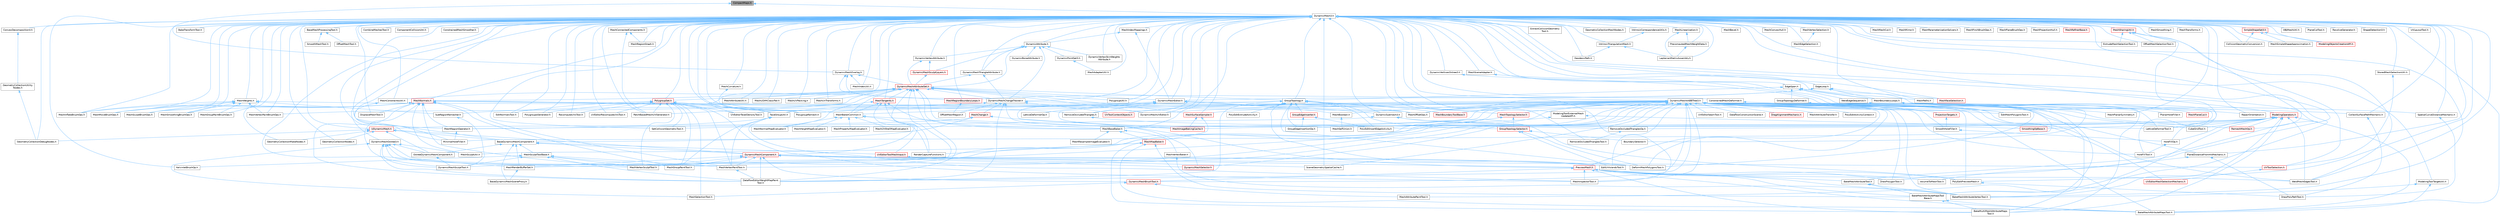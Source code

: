 digraph "CompactMaps.h"
{
 // INTERACTIVE_SVG=YES
 // LATEX_PDF_SIZE
  bgcolor="transparent";
  edge [fontname=Helvetica,fontsize=10,labelfontname=Helvetica,labelfontsize=10];
  node [fontname=Helvetica,fontsize=10,shape=box,height=0.2,width=0.4];
  Node1 [id="Node000001",label="CompactMaps.h",height=0.2,width=0.4,color="gray40", fillcolor="grey60", style="filled", fontcolor="black",tooltip=" "];
  Node1 -> Node2 [id="edge1_Node000001_Node000002",dir="back",color="steelblue1",style="solid",tooltip=" "];
  Node2 [id="Node000002",label="DynamicMesh3.h",height=0.2,width=0.4,color="grey40", fillcolor="white", style="filled",URL="$d5/d34/DynamicMesh3_8h.html",tooltip=" "];
  Node2 -> Node3 [id="edge2_Node000002_Node000003",dir="back",color="steelblue1",style="solid",tooltip=" "];
  Node3 [id="Node000003",label="BakeMeshAttributeMapsTool.h",height=0.2,width=0.4,color="grey40", fillcolor="white", style="filled",URL="$d8/d14/BakeMeshAttributeMapsTool_8h.html",tooltip=" "];
  Node2 -> Node4 [id="edge3_Node000002_Node000004",dir="back",color="steelblue1",style="solid",tooltip=" "];
  Node4 [id="Node000004",label="BakeMeshAttributeMapsTool\lBase.h",height=0.2,width=0.4,color="grey40", fillcolor="white", style="filled",URL="$dc/d68/BakeMeshAttributeMapsToolBase_8h.html",tooltip=" "];
  Node4 -> Node3 [id="edge4_Node000004_Node000003",dir="back",color="steelblue1",style="solid",tooltip=" "];
  Node4 -> Node5 [id="edge5_Node000004_Node000005",dir="back",color="steelblue1",style="solid",tooltip=" "];
  Node5 [id="Node000005",label="BakeMultiMeshAttributeMaps\lTool.h",height=0.2,width=0.4,color="grey40", fillcolor="white", style="filled",URL="$d7/d65/BakeMultiMeshAttributeMapsTool_8h.html",tooltip=" "];
  Node2 -> Node6 [id="edge6_Node000002_Node000006",dir="back",color="steelblue1",style="solid",tooltip=" "];
  Node6 [id="Node000006",label="BakeMeshAttributeTool.h",height=0.2,width=0.4,color="grey40", fillcolor="white", style="filled",URL="$d0/d82/BakeMeshAttributeTool_8h.html",tooltip=" "];
  Node6 -> Node4 [id="edge7_Node000006_Node000004",dir="back",color="steelblue1",style="solid",tooltip=" "];
  Node6 -> Node7 [id="edge8_Node000006_Node000007",dir="back",color="steelblue1",style="solid",tooltip=" "];
  Node7 [id="Node000007",label="BakeMeshAttributeVertexTool.h",height=0.2,width=0.4,color="grey40", fillcolor="white", style="filled",URL="$d6/d76/BakeMeshAttributeVertexTool_8h.html",tooltip=" "];
  Node2 -> Node7 [id="edge9_Node000002_Node000007",dir="back",color="steelblue1",style="solid",tooltip=" "];
  Node2 -> Node5 [id="edge10_Node000002_Node000005",dir="back",color="steelblue1",style="solid",tooltip=" "];
  Node2 -> Node8 [id="edge11_Node000002_Node000008",dir="back",color="steelblue1",style="solid",tooltip=" "];
  Node8 [id="Node000008",label="BakeTransformTool.h",height=0.2,width=0.4,color="grey40", fillcolor="white", style="filled",URL="$dc/d39/BakeTransformTool_8h.html",tooltip=" "];
  Node2 -> Node9 [id="edge12_Node000002_Node000009",dir="back",color="steelblue1",style="solid",tooltip=" "];
  Node9 [id="Node000009",label="BaseDynamicMeshComponent.h",height=0.2,width=0.4,color="grey40", fillcolor="white", style="filled",URL="$d3/df4/BaseDynamicMeshComponent_8h.html",tooltip=" "];
  Node9 -> Node10 [id="edge13_Node000009_Node000010",dir="back",color="steelblue1",style="solid",tooltip=" "];
  Node10 [id="Node000010",label="BaseDynamicMeshSceneProxy.h",height=0.2,width=0.4,color="grey40", fillcolor="white", style="filled",URL="$d2/dee/BaseDynamicMeshSceneProxy_8h.html",tooltip=" "];
  Node9 -> Node11 [id="edge14_Node000009_Node000011",dir="back",color="steelblue1",style="solid",tooltip=" "];
  Node11 [id="Node000011",label="DynamicMeshComponent.h",height=0.2,width=0.4,color="red", fillcolor="#FFF0F0", style="filled",URL="$d8/d66/DynamicMeshComponent_8h.html",tooltip=" "];
  Node11 -> Node12 [id="edge15_Node000011_Node000012",dir="back",color="steelblue1",style="solid",tooltip=" "];
  Node12 [id="Node000012",label="DataflowEditorWeightMapPaint\lTool.h",height=0.2,width=0.4,color="grey40", fillcolor="white", style="filled",URL="$db/d46/DataflowEditorWeightMapPaintTool_8h.html",tooltip=" "];
  Node11 -> Node13 [id="edge16_Node000011_Node000013",dir="back",color="steelblue1",style="solid",tooltip=" "];
  Node13 [id="Node000013",label="DeformMeshPolygonsTool.h",height=0.2,width=0.4,color="grey40", fillcolor="white", style="filled",URL="$db/d72/DeformMeshPolygonsTool_8h.html",tooltip=" "];
  Node11 -> Node15 [id="edge17_Node000011_Node000015",dir="back",color="steelblue1",style="solid",tooltip=" "];
  Node15 [id="Node000015",label="DynamicMeshBrushTool.h",height=0.2,width=0.4,color="red", fillcolor="#FFF0F0", style="filled",URL="$da/d04/DynamicMeshBrushTool_8h.html",tooltip=" "];
  Node15 -> Node16 [id="edge18_Node000015_Node000016",dir="back",color="steelblue1",style="solid",tooltip=" "];
  Node16 [id="Node000016",label="MeshAttributePaintTool.h",height=0.2,width=0.4,color="grey40", fillcolor="white", style="filled",URL="$d3/d29/MeshAttributePaintTool_8h.html",tooltip=" "];
  Node15 -> Node17 [id="edge19_Node000015_Node000017",dir="back",color="steelblue1",style="solid",tooltip=" "];
  Node17 [id="Node000017",label="MeshSelectionTool.h",height=0.2,width=0.4,color="grey40", fillcolor="white", style="filled",URL="$d8/d80/MeshSelectionTool_8h.html",tooltip=" "];
  Node11 -> Node19 [id="edge20_Node000011_Node000019",dir="back",color="steelblue1",style="solid",tooltip=" "];
  Node19 [id="Node000019",label="DynamicMeshSelector.h",height=0.2,width=0.4,color="red", fillcolor="#FFF0F0", style="filled",URL="$dc/d01/DynamicMeshSelector_8h.html",tooltip=" "];
  Node11 -> Node21 [id="edge21_Node000011_Node000021",dir="back",color="steelblue1",style="solid",tooltip=" "];
  Node21 [id="Node000021",label="EditUVIslandsTool.h",height=0.2,width=0.4,color="grey40", fillcolor="white", style="filled",URL="$d0/de4/EditUVIslandsTool_8h.html",tooltip=" "];
  Node11 -> Node22 [id="edge22_Node000011_Node000022",dir="back",color="steelblue1",style="solid",tooltip=" "];
  Node22 [id="Node000022",label="MeshGroupPaintTool.h",height=0.2,width=0.4,color="grey40", fillcolor="white", style="filled",URL="$dd/d04/MeshGroupPaintTool_8h.html",tooltip=" "];
  Node11 -> Node23 [id="edge23_Node000011_Node000023",dir="back",color="steelblue1",style="solid",tooltip=" "];
  Node23 [id="Node000023",label="MeshRenderBufferSet.h",height=0.2,width=0.4,color="grey40", fillcolor="white", style="filled",URL="$de/dc2/MeshRenderBufferSet_8h.html",tooltip=" "];
  Node23 -> Node10 [id="edge24_Node000023_Node000010",dir="back",color="steelblue1",style="solid",tooltip=" "];
  Node11 -> Node28 [id="edge25_Node000011_Node000028",dir="back",color="steelblue1",style="solid",tooltip=" "];
  Node28 [id="Node000028",label="MeshVertexPaintTool.h",height=0.2,width=0.4,color="grey40", fillcolor="white", style="filled",URL="$db/d74/MeshVertexPaintTool_8h.html",tooltip=" "];
  Node28 -> Node12 [id="edge26_Node000028_Node000012",dir="back",color="steelblue1",style="solid",tooltip=" "];
  Node11 -> Node29 [id="edge27_Node000011_Node000029",dir="back",color="steelblue1",style="solid",tooltip=" "];
  Node29 [id="Node000029",label="MeshVertexSculptTool.h",height=0.2,width=0.4,color="grey40", fillcolor="white", style="filled",URL="$dc/da6/MeshVertexSculptTool_8h.html",tooltip=" "];
  Node11 -> Node30 [id="edge28_Node000011_Node000030",dir="back",color="steelblue1",style="solid",tooltip=" "];
  Node30 [id="Node000030",label="PreviewMesh.h",height=0.2,width=0.4,color="red", fillcolor="#FFF0F0", style="filled",URL="$d6/d30/PreviewMesh_8h.html",tooltip=" "];
  Node30 -> Node3 [id="edge29_Node000030_Node000003",dir="back",color="steelblue1",style="solid",tooltip=" "];
  Node30 -> Node4 [id="edge30_Node000030_Node000004",dir="back",color="steelblue1",style="solid",tooltip=" "];
  Node30 -> Node6 [id="edge31_Node000030_Node000006",dir="back",color="steelblue1",style="solid",tooltip=" "];
  Node30 -> Node7 [id="edge32_Node000030_Node000007",dir="back",color="steelblue1",style="solid",tooltip=" "];
  Node30 -> Node5 [id="edge33_Node000030_Node000005",dir="back",color="steelblue1",style="solid",tooltip=" "];
  Node30 -> Node34 [id="edge34_Node000030_Node000034",dir="back",color="steelblue1",style="solid",tooltip=" "];
  Node34 [id="Node000034",label="DrawPolygonTool.h",height=0.2,width=0.4,color="grey40", fillcolor="white", style="filled",URL="$d0/d15/DrawPolygonTool_8h.html",tooltip=" "];
  Node30 -> Node15 [id="edge35_Node000030_Node000015",dir="back",color="steelblue1",style="solid",tooltip=" "];
  Node30 -> Node35 [id="edge36_Node000030_Node000035",dir="back",color="steelblue1",style="solid",tooltip=" "];
  Node35 [id="Node000035",label="MeshInspectorTool.h",height=0.2,width=0.4,color="grey40", fillcolor="white", style="filled",URL="$de/da1/MeshInspectorTool_8h.html",tooltip=" "];
  Node30 -> Node70 [id="edge37_Node000030_Node000070",dir="back",color="steelblue1",style="solid",tooltip=" "];
  Node70 [id="Node000070",label="PolyEditPreviewMesh.h",height=0.2,width=0.4,color="grey40", fillcolor="white", style="filled",URL="$d2/de8/PolyEditPreviewMesh_8h.html",tooltip=" "];
  Node70 -> Node71 [id="edge38_Node000070_Node000071",dir="back",color="steelblue1",style="solid",tooltip=" "];
  Node71 [id="Node000071",label="DrawPolyPathTool.h",height=0.2,width=0.4,color="grey40", fillcolor="white", style="filled",URL="$dc/d3e/DrawPolyPathTool_8h.html",tooltip=" "];
  Node30 -> Node75 [id="edge39_Node000030_Node000075",dir="back",color="steelblue1",style="solid",tooltip=" "];
  Node75 [id="Node000075",label="VolumeToMeshTool.h",height=0.2,width=0.4,color="grey40", fillcolor="white", style="filled",URL="$de/d64/VolumeToMeshTool_8h.html",tooltip=" "];
  Node30 -> Node69 [id="edge40_Node000030_Node000069",dir="back",color="steelblue1",style="solid",tooltip=" "];
  Node69 [id="Node000069",label="WeldMeshEdgesTool.h",height=0.2,width=0.4,color="grey40", fillcolor="white", style="filled",URL="$d5/d6e/WeldMeshEdgesTool_8h.html",tooltip=" "];
  Node11 -> Node76 [id="edge41_Node000011_Node000076",dir="back",color="steelblue1",style="solid",tooltip=" "];
  Node76 [id="Node000076",label="SceneGeometrySpatialCache.h",height=0.2,width=0.4,color="grey40", fillcolor="white", style="filled",URL="$d6/d6f/SceneGeometrySpatialCache_8h.html",tooltip=" "];
  Node9 -> Node23 [id="edge42_Node000009_Node000023",dir="back",color="steelblue1",style="solid",tooltip=" "];
  Node9 -> Node77 [id="edge43_Node000009_Node000077",dir="back",color="steelblue1",style="solid",tooltip=" "];
  Node77 [id="Node000077",label="MeshSculptToolBase.h",height=0.2,width=0.4,color="grey40", fillcolor="white", style="filled",URL="$d8/d2a/MeshSculptToolBase_8h.html",tooltip=" "];
  Node77 -> Node12 [id="edge44_Node000077_Node000012",dir="back",color="steelblue1",style="solid",tooltip=" "];
  Node77 -> Node78 [id="edge45_Node000077_Node000078",dir="back",color="steelblue1",style="solid",tooltip=" "];
  Node78 [id="Node000078",label="DynamicMeshSculptTool.h",height=0.2,width=0.4,color="grey40", fillcolor="white", style="filled",URL="$d6/d16/DynamicMeshSculptTool_8h.html",tooltip=" "];
  Node77 -> Node79 [id="edge46_Node000077_Node000079",dir="back",color="steelblue1",style="solid",tooltip=" "];
  Node79 [id="Node000079",label="KelvinletBrushOp.h",height=0.2,width=0.4,color="grey40", fillcolor="white", style="filled",URL="$d9/d5c/KelvinletBrushOp_8h.html",tooltip=" "];
  Node77 -> Node22 [id="edge47_Node000077_Node000022",dir="back",color="steelblue1",style="solid",tooltip=" "];
  Node77 -> Node28 [id="edge48_Node000077_Node000028",dir="back",color="steelblue1",style="solid",tooltip=" "];
  Node77 -> Node29 [id="edge49_Node000077_Node000029",dir="back",color="steelblue1",style="solid",tooltip=" "];
  Node9 -> Node80 [id="edge50_Node000009_Node000080",dir="back",color="steelblue1",style="solid",tooltip=" "];
  Node80 [id="Node000080",label="OctreeDynamicMeshComponent.h",height=0.2,width=0.4,color="grey40", fillcolor="white", style="filled",URL="$d9/d19/OctreeDynamicMeshComponent_8h.html",tooltip=" "];
  Node80 -> Node78 [id="edge51_Node000080_Node000078",dir="back",color="steelblue1",style="solid",tooltip=" "];
  Node9 -> Node81 [id="edge52_Node000009_Node000081",dir="back",color="steelblue1",style="solid",tooltip=" "];
  Node81 [id="Node000081",label="UVEditorToolMeshInput.h",height=0.2,width=0.4,color="red", fillcolor="#FFF0F0", style="filled",URL="$d2/de6/UVEditorToolMeshInput_8h.html",tooltip=" "];
  Node81 -> Node87 [id="edge53_Node000081_Node000087",dir="back",color="steelblue1",style="solid",tooltip=" "];
  Node87 [id="Node000087",label="UVToolSelection.h",height=0.2,width=0.4,color="red", fillcolor="#FFF0F0", style="filled",URL="$dc/db4/UVToolSelection_8h.html",tooltip=" "];
  Node87 -> Node88 [id="edge54_Node000087_Node000088",dir="back",color="steelblue1",style="solid",tooltip=" "];
  Node88 [id="Node000088",label="UVEditorMeshSelectionMechanic.h",height=0.2,width=0.4,color="red", fillcolor="#FFF0F0", style="filled",URL="$d2/d73/UVEditorMeshSelectionMechanic_8h.html",tooltip=" "];
  Node2 -> Node49 [id="edge55_Node000002_Node000049",dir="back",color="steelblue1",style="solid",tooltip=" "];
  Node49 [id="Node000049",label="BaseMeshProcessingTool.h",height=0.2,width=0.4,color="grey40", fillcolor="white", style="filled",URL="$d4/d77/BaseMeshProcessingTool_8h.html",tooltip=" "];
  Node49 -> Node50 [id="edge56_Node000049_Node000050",dir="back",color="steelblue1",style="solid",tooltip=" "];
  Node50 [id="Node000050",label="OffsetMeshTool.h",height=0.2,width=0.4,color="grey40", fillcolor="white", style="filled",URL="$da/d01/OffsetMeshTool_8h.html",tooltip=" "];
  Node49 -> Node51 [id="edge57_Node000049_Node000051",dir="back",color="steelblue1",style="solid",tooltip=" "];
  Node51 [id="Node000051",label="SmoothMeshTool.h",height=0.2,width=0.4,color="grey40", fillcolor="white", style="filled",URL="$da/da9/SmoothMeshTool_8h.html",tooltip=" "];
  Node2 -> Node94 [id="edge58_Node000002_Node000094",dir="back",color="steelblue1",style="solid",tooltip=" "];
  Node94 [id="Node000094",label="CollectSurfacePathMechanic.h",height=0.2,width=0.4,color="grey40", fillcolor="white", style="filled",URL="$d5/dd0/CollectSurfacePathMechanic_8h.html",tooltip=" "];
  Node94 -> Node71 [id="edge59_Node000094_Node000071",dir="back",color="steelblue1",style="solid",tooltip=" "];
  Node2 -> Node95 [id="edge60_Node000002_Node000095",dir="back",color="steelblue1",style="solid",tooltip=" "];
  Node95 [id="Node000095",label="CollisionGeometryConversion.h",height=0.2,width=0.4,color="grey40", fillcolor="white", style="filled",URL="$df/d0d/CollisionGeometryConversion_8h.html",tooltip=" "];
  Node2 -> Node43 [id="edge61_Node000002_Node000043",dir="back",color="steelblue1",style="solid",tooltip=" "];
  Node43 [id="Node000043",label="CombineMeshesTool.h",height=0.2,width=0.4,color="grey40", fillcolor="white", style="filled",URL="$dd/da3/CombineMeshesTool_8h.html",tooltip=" "];
  Node2 -> Node96 [id="edge62_Node000002_Node000096",dir="back",color="steelblue1",style="solid",tooltip=" "];
  Node96 [id="Node000096",label="ComponentCollisionUtil.h",height=0.2,width=0.4,color="grey40", fillcolor="white", style="filled",URL="$d9/d1c/ComponentCollisionUtil_8h.html",tooltip=" "];
  Node2 -> Node97 [id="edge63_Node000002_Node000097",dir="back",color="steelblue1",style="solid",tooltip=" "];
  Node97 [id="Node000097",label="ConstrainedMeshDeformer.h",height=0.2,width=0.4,color="grey40", fillcolor="white", style="filled",URL="$df/ddf/ConstrainedMeshDeformer_8h.html",tooltip=" "];
  Node97 -> Node98 [id="edge64_Node000097_Node000098",dir="back",color="steelblue1",style="solid",tooltip=" "];
  Node98 [id="Node000098",label="LatticeDeformerTool.h",height=0.2,width=0.4,color="grey40", fillcolor="white", style="filled",URL="$db/d83/LatticeDeformerTool_8h.html",tooltip=" "];
  Node97 -> Node99 [id="edge65_Node000097_Node000099",dir="back",color="steelblue1",style="solid",tooltip=" "];
  Node99 [id="Node000099",label="MeshOffsetOps.h",height=0.2,width=0.4,color="grey40", fillcolor="white", style="filled",URL="$da/d6c/MeshOffsetOps_8h.html",tooltip=" "];
  Node2 -> Node100 [id="edge66_Node000002_Node000100",dir="back",color="steelblue1",style="solid",tooltip=" "];
  Node100 [id="Node000100",label="ConstrainedMeshSmoother.h",height=0.2,width=0.4,color="grey40", fillcolor="white", style="filled",URL="$d7/d9e/ConstrainedMeshSmoother_8h.html",tooltip=" "];
  Node2 -> Node101 [id="edge67_Node000002_Node000101",dir="back",color="steelblue1",style="solid",tooltip=" "];
  Node101 [id="Node000101",label="ConvexDecomposition3.h",height=0.2,width=0.4,color="grey40", fillcolor="white", style="filled",URL="$d4/d2b/ConvexDecomposition3_8h.html",tooltip=" "];
  Node101 -> Node102 [id="edge68_Node000101_Node000102",dir="back",color="steelblue1",style="solid",tooltip=" "];
  Node102 [id="Node000102",label="GeometryCollectionUtility\lNodes.h",height=0.2,width=0.4,color="grey40", fillcolor="white", style="filled",URL="$d7/da4/GeometryCollectionUtilityNodes_8h.html",tooltip=" "];
  Node102 -> Node103 [id="edge69_Node000102_Node000103",dir="back",color="steelblue1",style="solid",tooltip=" "];
  Node103 [id="Node000103",label="GeometryCollectionDebugNodes.h",height=0.2,width=0.4,color="grey40", fillcolor="white", style="filled",URL="$dd/d38/GeometryCollectionDebugNodes_8h.html",tooltip=" "];
  Node2 -> Node52 [id="edge70_Node000002_Node000052",dir="back",color="steelblue1",style="solid",tooltip=" "];
  Node52 [id="Node000052",label="DisplaceMeshTool.h",height=0.2,width=0.4,color="grey40", fillcolor="white", style="filled",URL="$da/d28/DisplaceMeshTool_8h.html",tooltip=" "];
  Node2 -> Node104 [id="edge71_Node000002_Node000104",dir="back",color="steelblue1",style="solid",tooltip=" "];
  Node104 [id="Node000104",label="DynamicAttribute.h",height=0.2,width=0.4,color="grey40", fillcolor="white", style="filled",URL="$d8/db1/DynamicAttribute_8h.html",tooltip=" "];
  Node104 -> Node105 [id="edge72_Node000104_Node000105",dir="back",color="steelblue1",style="solid",tooltip=" "];
  Node105 [id="Node000105",label="DynamicBoneAttribute.h",height=0.2,width=0.4,color="grey40", fillcolor="white", style="filled",URL="$d7/d41/DynamicBoneAttribute_8h.html",tooltip=" "];
  Node104 -> Node106 [id="edge73_Node000104_Node000106",dir="back",color="steelblue1",style="solid",tooltip=" "];
  Node106 [id="Node000106",label="DynamicMeshAttributeSet.h",height=0.2,width=0.4,color="red", fillcolor="#FFF0F0", style="filled",URL="$d1/d88/DynamicMeshAttributeSet_8h.html",tooltip=" "];
  Node106 -> Node12 [id="edge74_Node000106_Node000012",dir="back",color="steelblue1",style="solid",tooltip=" "];
  Node106 -> Node107 [id="edge75_Node000106_Node000107",dir="back",color="steelblue1",style="solid",tooltip=" "];
  Node107 [id="Node000107",label="DynamicMeshChangeTracker.h",height=0.2,width=0.4,color="grey40", fillcolor="white", style="filled",URL="$dd/df0/DynamicMeshChangeTracker_8h.html",tooltip=" "];
  Node107 -> Node12 [id="edge76_Node000107_Node000012",dir="back",color="steelblue1",style="solid",tooltip=" "];
  Node107 -> Node19 [id="edge77_Node000107_Node000019",dir="back",color="steelblue1",style="solid",tooltip=" "];
  Node107 -> Node108 [id="edge78_Node000107_Node000108",dir="back",color="steelblue1",style="solid",tooltip=" "];
  Node108 [id="Node000108",label="EditMeshPolygonsTool.h",height=0.2,width=0.4,color="grey40", fillcolor="white", style="filled",URL="$d5/d72/EditMeshPolygonsTool_8h.html",tooltip=" "];
  Node107 -> Node109 [id="edge79_Node000107_Node000109",dir="back",color="steelblue1",style="solid",tooltip=" "];
  Node109 [id="Node000109",label="MeshChange.h",height=0.2,width=0.4,color="red", fillcolor="#FFF0F0", style="filled",URL="$de/d27/MeshChange_8h.html",tooltip=" "];
  Node109 -> Node9 [id="edge80_Node000109_Node000009",dir="back",color="steelblue1",style="solid",tooltip=" "];
  Node109 -> Node30 [id="edge81_Node000109_Node000030",dir="back",color="steelblue1",style="solid",tooltip=" "];
  Node109 -> Node112 [id="edge82_Node000109_Node000112",dir="back",color="steelblue1",style="solid",tooltip=" "];
  Node112 [id="Node000112",label="UDynamicMesh.h",height=0.2,width=0.4,color="red", fillcolor="#FFF0F0", style="filled",URL="$d3/dcc/UDynamicMesh_8h.html",tooltip=" "];
  Node112 -> Node9 [id="edge83_Node000112_Node000009",dir="back",color="steelblue1",style="solid",tooltip=" "];
  Node112 -> Node11 [id="edge84_Node000112_Node000011",dir="back",color="steelblue1",style="solid",tooltip=" "];
  Node112 -> Node103 [id="edge85_Node000112_Node000103",dir="back",color="steelblue1",style="solid",tooltip=" "];
  Node112 -> Node115 [id="edge86_Node000112_Node000115",dir="back",color="steelblue1",style="solid",tooltip=" "];
  Node115 [id="Node000115",label="GeometryCollectionMakeNodes.h",height=0.2,width=0.4,color="grey40", fillcolor="white", style="filled",URL="$d6/d20/GeometryCollectionMakeNodes_8h.html",tooltip=" "];
  Node112 -> Node116 [id="edge87_Node000112_Node000116",dir="back",color="steelblue1",style="solid",tooltip=" "];
  Node116 [id="Node000116",label="GeometryCollectionNodes.h",height=0.2,width=0.4,color="grey40", fillcolor="white", style="filled",URL="$d6/d73/GeometryCollectionNodes_8h.html",tooltip=" "];
  Node112 -> Node80 [id="edge88_Node000112_Node000080",dir="back",color="steelblue1",style="solid",tooltip=" "];
  Node107 -> Node117 [id="edge89_Node000107_Node000117",dir="back",color="steelblue1",style="solid",tooltip=" "];
  Node117 [id="Node000117",label="OffsetMeshRegion.h",height=0.2,width=0.4,color="grey40", fillcolor="white", style="filled",URL="$d5/d82/OffsetMeshRegion_8h.html",tooltip=" "];
  Node107 -> Node118 [id="edge90_Node000107_Node000118",dir="back",color="steelblue1",style="solid",tooltip=" "];
  Node118 [id="Node000118",label="SubRegionRemesher.h",height=0.2,width=0.4,color="grey40", fillcolor="white", style="filled",URL="$d9/d7c/SubRegionRemesher_8h.html",tooltip=" "];
  Node118 -> Node78 [id="edge91_Node000118_Node000078",dir="back",color="steelblue1",style="solid",tooltip=" "];
  Node107 -> Node119 [id="edge92_Node000107_Node000119",dir="back",color="steelblue1",style="solid",tooltip=" "];
  Node119 [id="Node000119",label="UVToolContextObjects.h",height=0.2,width=0.4,color="red", fillcolor="#FFF0F0", style="filled",URL="$d1/d13/UVToolContextObjects_8h.html",tooltip=" "];
  Node106 -> Node121 [id="edge93_Node000106_Node000121",dir="back",color="steelblue1",style="solid",tooltip=" "];
  Node121 [id="Node000121",label="DynamicMeshEditor.h",height=0.2,width=0.4,color="grey40", fillcolor="white", style="filled",URL="$d2/db3/DynamicMeshEditor_8h.html",tooltip=" "];
  Node121 -> Node122 [id="edge94_Node000121_Node000122",dir="back",color="steelblue1",style="solid",tooltip=" "];
  Node122 [id="Node000122",label="DynamicSubmesh3.h",height=0.2,width=0.4,color="grey40", fillcolor="white", style="filled",URL="$df/d5e/DynamicSubmesh3_8h.html",tooltip=" "];
  Node122 -> Node123 [id="edge95_Node000122_Node000123",dir="back",color="steelblue1",style="solid",tooltip=" "];
  Node123 [id="Node000123",label="MeshRegionOperator.h",height=0.2,width=0.4,color="grey40", fillcolor="white", style="filled",URL="$db/d2c/MeshRegionOperator_8h.html",tooltip=" "];
  Node123 -> Node124 [id="edge96_Node000123_Node000124",dir="back",color="steelblue1",style="solid",tooltip=" "];
  Node124 [id="Node000124",label="MinimalHoleFiller.h",height=0.2,width=0.4,color="grey40", fillcolor="white", style="filled",URL="$dc/d8e/MinimalHoleFiller_8h.html",tooltip=" "];
  Node122 -> Node70 [id="edge97_Node000122_Node000070",dir="back",color="steelblue1",style="solid",tooltip=" "];
  Node122 -> Node125 [id="edge98_Node000122_Node000125",dir="back",color="steelblue1",style="solid",tooltip=" "];
  Node125 [id="Node000125",label="SmoothingOpBase.h",height=0.2,width=0.4,color="red", fillcolor="#FFF0F0", style="filled",URL="$d3/d7b/SmoothingOpBase_8h.html",tooltip=" "];
  Node121 -> Node128 [id="edge99_Node000121_Node000128",dir="back",color="steelblue1",style="solid",tooltip=" "];
  Node128 [id="Node000128",label="FaceGroupUtil.h",height=0.2,width=0.4,color="grey40", fillcolor="white", style="filled",URL="$d6/d29/FaceGroupUtil_8h.html",tooltip=" "];
  Node128 -> Node22 [id="edge100_Node000128_Node000022",dir="back",color="steelblue1",style="solid",tooltip=" "];
  Node128 -> Node35 [id="edge101_Node000128_Node000035",dir="back",color="steelblue1",style="solid",tooltip=" "];
  Node128 -> Node123 [id="edge102_Node000128_Node000123",dir="back",color="steelblue1",style="solid",tooltip=" "];
  Node128 -> Node28 [id="edge103_Node000128_Node000028",dir="back",color="steelblue1",style="solid",tooltip=" "];
  Node121 -> Node129 [id="edge104_Node000121_Node000129",dir="back",color="steelblue1",style="solid",tooltip=" "];
  Node129 [id="Node000129",label="LatticeDeformerOp.h",height=0.2,width=0.4,color="grey40", fillcolor="white", style="filled",URL="$d6/d92/LatticeDeformerOp_8h.html",tooltip=" "];
  Node121 -> Node130 [id="edge105_Node000121_Node000130",dir="back",color="steelblue1",style="solid",tooltip=" "];
  Node130 [id="Node000130",label="MeshBoolean.h",height=0.2,width=0.4,color="grey40", fillcolor="white", style="filled",URL="$dc/d24/MeshBoolean_8h.html",tooltip=" "];
  Node130 -> Node131 [id="edge106_Node000130_Node000131",dir="back",color="steelblue1",style="solid",tooltip=" "];
  Node131 [id="Node000131",label="MeshSelfUnion.h",height=0.2,width=0.4,color="grey40", fillcolor="white", style="filled",URL="$d0/d5f/MeshSelfUnion_8h.html",tooltip=" "];
  Node121 -> Node99 [id="edge107_Node000121_Node000099",dir="back",color="steelblue1",style="solid",tooltip=" "];
  Node121 -> Node131 [id="edge108_Node000121_Node000131",dir="back",color="steelblue1",style="solid",tooltip=" "];
  Node121 -> Node132 [id="edge109_Node000121_Node000132",dir="back",color="steelblue1",style="solid",tooltip=" "];
  Node132 [id="Node000132",label="RemoveOccludedTriangles.h",height=0.2,width=0.4,color="grey40", fillcolor="white", style="filled",URL="$dc/d7b/RemoveOccludedTriangles_8h.html",tooltip=" "];
  Node132 -> Node133 [id="edge110_Node000132_Node000133",dir="back",color="steelblue1",style="solid",tooltip=" "];
  Node133 [id="Node000133",label="RemoveOccludedTrianglesOp.h",height=0.2,width=0.4,color="grey40", fillcolor="white", style="filled",URL="$d2/d39/RemoveOccludedTrianglesOp_8h.html",tooltip=" "];
  Node133 -> Node63 [id="edge111_Node000133_Node000063",dir="back",color="steelblue1",style="solid",tooltip=" "];
  Node63 [id="Node000063",label="RemoveOccludedTrianglesTool.h",height=0.2,width=0.4,color="grey40", fillcolor="white", style="filled",URL="$d9/da1/RemoveOccludedTrianglesTool_8h.html",tooltip=" "];
  Node106 -> Node134 [id="edge112_Node000106_Node000134",dir="back",color="steelblue1",style="solid",tooltip=" "];
  Node134 [id="Node000134",label="DynamicMeshUVEditor.h",height=0.2,width=0.4,color="grey40", fillcolor="white", style="filled",URL="$d9/d1e/DynamicMeshUVEditor_8h.html",tooltip=" "];
  Node106 -> Node136 [id="edge113_Node000106_Node000136",dir="back",color="steelblue1",style="solid",tooltip=" "];
  Node136 [id="Node000136",label="GroupTopology.h",height=0.2,width=0.4,color="grey40", fillcolor="white", style="filled",URL="$d3/d84/GroupTopology_8h.html",tooltip=" "];
  Node136 -> Node12 [id="edge114_Node000136_Node000012",dir="back",color="steelblue1",style="solid",tooltip=" "];
  Node136 -> Node13 [id="edge115_Node000136_Node000013",dir="back",color="steelblue1",style="solid",tooltip=" "];
  Node136 -> Node21 [id="edge116_Node000136_Node000021",dir="back",color="steelblue1",style="solid",tooltip=" "];
  Node136 -> Node137 [id="edge117_Node000136_Node000137",dir="back",color="steelblue1",style="solid",tooltip=" "];
  Node137 [id="Node000137",label="GroupEdgeInserter.h",height=0.2,width=0.4,color="red", fillcolor="#FFF0F0", style="filled",URL="$d9/d17/GroupEdgeInserter_8h.html",tooltip=" "];
  Node137 -> Node139 [id="edge118_Node000137_Node000139",dir="back",color="steelblue1",style="solid",tooltip=" "];
  Node139 [id="Node000139",label="GroupEdgeInsertionOp.h",height=0.2,width=0.4,color="grey40", fillcolor="white", style="filled",URL="$d6/d71/GroupEdgeInsertionOp_8h.html",tooltip=" "];
  Node137 -> Node58 [id="edge119_Node000137_Node000058",dir="back",color="steelblue1",style="solid",tooltip=" "];
  Node58 [id="Node000058",label="PolyEditInsertEdgeActivity.h",height=0.2,width=0.4,color="grey40", fillcolor="white", style="filled",URL="$d1/d26/PolyEditInsertEdgeActivity_8h.html",tooltip=" "];
  Node136 -> Node139 [id="edge120_Node000136_Node000139",dir="back",color="steelblue1",style="solid",tooltip=" "];
  Node136 -> Node140 [id="edge121_Node000136_Node000140",dir="back",color="steelblue1",style="solid",tooltip=" "];
  Node140 [id="Node000140",label="GroupTopologySelector.h",height=0.2,width=0.4,color="red", fillcolor="#FFF0F0", style="filled",URL="$dc/dfe/GroupTopologySelector_8h.html",tooltip=" "];
  Node140 -> Node141 [id="edge122_Node000140_Node000141",dir="back",color="steelblue1",style="solid",tooltip=" "];
  Node141 [id="Node000141",label="BoundarySelector.h",height=0.2,width=0.4,color="grey40", fillcolor="white", style="filled",URL="$db/dc2/BoundarySelector_8h.html",tooltip=" "];
  Node140 -> Node13 [id="edge123_Node000140_Node000013",dir="back",color="steelblue1",style="solid",tooltip=" "];
  Node140 -> Node21 [id="edge124_Node000140_Node000021",dir="back",color="steelblue1",style="solid",tooltip=" "];
  Node136 -> Node142 [id="edge125_Node000136_Node000142",dir="back",color="steelblue1",style="solid",tooltip=" "];
  Node142 [id="Node000142",label="MeshBoundaryToolBase.h",height=0.2,width=0.4,color="red", fillcolor="#FFF0F0", style="filled",URL="$dd/da3/MeshBoundaryToolBase_8h.html",tooltip=" "];
  Node136 -> Node143 [id="edge126_Node000136_Node000143",dir="back",color="steelblue1",style="solid",tooltip=" "];
  Node143 [id="Node000143",label="MeshTopologySelector.h",height=0.2,width=0.4,color="red", fillcolor="#FFF0F0", style="filled",URL="$d1/db0/MeshTopologySelector_8h.html",tooltip=" "];
  Node143 -> Node140 [id="edge127_Node000143_Node000140",dir="back",color="steelblue1",style="solid",tooltip=" "];
  Node143 -> Node58 [id="edge128_Node000143_Node000058",dir="back",color="steelblue1",style="solid",tooltip=" "];
  Node136 -> Node144 [id="edge129_Node000136_Node000144",dir="back",color="steelblue1",style="solid",tooltip=" "];
  Node144 [id="Node000144",label="PolyEditExtrudeActivity.h",height=0.2,width=0.4,color="grey40", fillcolor="white", style="filled",URL="$db/d72/PolyEditExtrudeActivity_8h.html",tooltip=" "];
  Node136 -> Node58 [id="edge130_Node000136_Node000058",dir="back",color="steelblue1",style="solid",tooltip=" "];
  Node136 -> Node145 [id="edge131_Node000136_Node000145",dir="back",color="steelblue1",style="solid",tooltip=" "];
  Node145 [id="Node000145",label="PolygroupRemesh.h",height=0.2,width=0.4,color="grey40", fillcolor="white", style="filled",URL="$d7/df6/PolygroupRemesh_8h.html",tooltip=" "];
  Node106 -> Node146 [id="edge132_Node000106_Node000146",dir="back",color="steelblue1",style="solid",tooltip=" "];
  Node146 [id="Node000146",label="MeshAttributeUtil.h",height=0.2,width=0.4,color="grey40", fillcolor="white", style="filled",URL="$d6/db6/MeshAttributeUtil_8h.html",tooltip=" "];
  Node106 -> Node147 [id="edge133_Node000106_Node000147",dir="back",color="steelblue1",style="solid",tooltip=" "];
  Node147 [id="Node000147",label="MeshBakerCommon.h",height=0.2,width=0.4,color="grey40", fillcolor="white", style="filled",URL="$d9/d92/MeshBakerCommon_8h.html",tooltip=" "];
  Node147 -> Node148 [id="edge134_Node000147_Node000148",dir="back",color="steelblue1",style="solid",tooltip=" "];
  Node148 [id="Node000148",label="MeshBaseBaker.h",height=0.2,width=0.4,color="grey40", fillcolor="white", style="filled",URL="$d7/ddc/MeshBaseBaker_8h.html",tooltip=" "];
  Node148 -> Node149 [id="edge135_Node000148_Node000149",dir="back",color="steelblue1",style="solid",tooltip=" "];
  Node149 [id="Node000149",label="MeshMapBaker.h",height=0.2,width=0.4,color="red", fillcolor="#FFF0F0", style="filled",URL="$d5/d05/MeshMapBaker_8h.html",tooltip=" "];
  Node149 -> Node3 [id="edge136_Node000149_Node000003",dir="back",color="steelblue1",style="solid",tooltip=" "];
  Node149 -> Node4 [id="edge137_Node000149_Node000004",dir="back",color="steelblue1",style="solid",tooltip=" "];
  Node149 -> Node5 [id="edge138_Node000149_Node000005",dir="back",color="steelblue1",style="solid",tooltip=" "];
  Node149 -> Node150 [id="edge139_Node000149_Node000150",dir="back",color="steelblue1",style="solid",tooltip=" "];
  Node150 [id="Node000150",label="RenderCaptureFunctions.h",height=0.2,width=0.4,color="grey40", fillcolor="white", style="filled",URL="$d3/dc6/RenderCaptureFunctions_8h.html",tooltip=" "];
  Node148 -> Node151 [id="edge140_Node000148_Node000151",dir="back",color="steelblue1",style="solid",tooltip=" "];
  Node151 [id="Node000151",label="MeshResampleImageEvaluator.h",height=0.2,width=0.4,color="grey40", fillcolor="white", style="filled",URL="$df/de3/MeshResampleImageEvaluator_8h.html",tooltip=" "];
  Node148 -> Node152 [id="edge141_Node000148_Node000152",dir="back",color="steelblue1",style="solid",tooltip=" "];
  Node152 [id="Node000152",label="MeshVertexBaker.h",height=0.2,width=0.4,color="grey40", fillcolor="white", style="filled",URL="$df/d96/MeshVertexBaker_8h.html",tooltip=" "];
  Node152 -> Node7 [id="edge142_Node000152_Node000007",dir="back",color="steelblue1",style="solid",tooltip=" "];
  Node147 -> Node153 [id="edge143_Node000147_Node000153",dir="back",color="steelblue1",style="solid",tooltip=" "];
  Node153 [id="Node000153",label="MeshHeightMapEvaluator.h",height=0.2,width=0.4,color="grey40", fillcolor="white", style="filled",URL="$df/d45/MeshHeightMapEvaluator_8h.html",tooltip=" "];
  Node147 -> Node154 [id="edge144_Node000147_Node000154",dir="back",color="steelblue1",style="solid",tooltip=" "];
  Node154 [id="Node000154",label="MeshNormalMapEvaluator.h",height=0.2,width=0.4,color="grey40", fillcolor="white", style="filled",URL="$da/d03/MeshNormalMapEvaluator_8h.html",tooltip=" "];
  Node147 -> Node155 [id="edge145_Node000147_Node000155",dir="back",color="steelblue1",style="solid",tooltip=" "];
  Node155 [id="Node000155",label="MeshPropertyMapEvaluator.h",height=0.2,width=0.4,color="grey40", fillcolor="white", style="filled",URL="$d5/d6f/MeshPropertyMapEvaluator_8h.html",tooltip=" "];
  Node147 -> Node156 [id="edge146_Node000147_Node000156",dir="back",color="steelblue1",style="solid",tooltip=" "];
  Node156 [id="Node000156",label="MeshUVShellMapEvaluator.h",height=0.2,width=0.4,color="grey40", fillcolor="white", style="filled",URL="$da/d27/MeshUVShellMapEvaluator_8h.html",tooltip=" "];
  Node147 -> Node150 [id="edge147_Node000147_Node000150",dir="back",color="steelblue1",style="solid",tooltip=" "];
  Node106 -> Node148 [id="edge148_Node000106_Node000148",dir="back",color="steelblue1",style="solid",tooltip=" "];
  Node106 -> Node157 [id="edge149_Node000106_Node000157",dir="back",color="steelblue1",style="solid",tooltip=" "];
  Node157 [id="Node000157",label="MeshConstraintsUtil.h",height=0.2,width=0.4,color="grey40", fillcolor="white", style="filled",URL="$d6/d05/MeshConstraintsUtil_8h.html",tooltip=" "];
  Node157 -> Node124 [id="edge150_Node000157_Node000124",dir="back",color="steelblue1",style="solid",tooltip=" "];
  Node106 -> Node160 [id="edge151_Node000106_Node000160",dir="back",color="steelblue1",style="solid",tooltip=" "];
  Node160 [id="Node000160",label="MeshImageBakingCache.h",height=0.2,width=0.4,color="red", fillcolor="#FFF0F0", style="filled",URL="$dd/d09/MeshImageBakingCache_8h.html",tooltip=" "];
  Node106 -> Node168 [id="edge152_Node000106_Node000168",dir="back",color="steelblue1",style="solid",tooltip=" "];
  Node168 [id="Node000168",label="MeshNormals.h",height=0.2,width=0.4,color="red", fillcolor="#FFF0F0", style="filled",URL="$d2/d57/MeshNormals_8h.html",tooltip=" "];
  Node168 -> Node12 [id="edge153_Node000168_Node000012",dir="back",color="steelblue1",style="solid",tooltip=" "];
  Node168 -> Node52 [id="edge154_Node000168_Node000052",dir="back",color="steelblue1",style="solid",tooltip=" "];
  Node168 -> Node78 [id="edge155_Node000168_Node000078",dir="back",color="steelblue1",style="solid",tooltip=" "];
  Node168 -> Node22 [id="edge156_Node000168_Node000022",dir="back",color="steelblue1",style="solid",tooltip=" "];
  Node168 -> Node170 [id="edge157_Node000168_Node000170",dir="back",color="steelblue1",style="solid",tooltip=" "];
  Node170 [id="Node000170",label="MeshInflateBrushOps.h",height=0.2,width=0.4,color="grey40", fillcolor="white", style="filled",URL="$d7/d16/MeshInflateBrushOps_8h.html",tooltip=" "];
  Node168 -> Node172 [id="edge158_Node000168_Node000172",dir="back",color="steelblue1",style="solid",tooltip=" "];
  Node172 [id="Node000172",label="MeshMoveBrushOps.h",height=0.2,width=0.4,color="grey40", fillcolor="white", style="filled",URL="$dd/dcb/MeshMoveBrushOps_8h.html",tooltip=" "];
  Node168 -> Node99 [id="edge159_Node000168_Node000099",dir="back",color="steelblue1",style="solid",tooltip=" "];
  Node168 -> Node123 [id="edge160_Node000168_Node000123",dir="back",color="steelblue1",style="solid",tooltip=" "];
  Node168 -> Node173 [id="edge161_Node000168_Node000173",dir="back",color="steelblue1",style="solid",tooltip=" "];
  Node173 [id="Node000173",label="MeshSculptBrushOps.h",height=0.2,width=0.4,color="grey40", fillcolor="white", style="filled",URL="$d1/dc9/MeshSculptBrushOps_8h.html",tooltip=" "];
  Node168 -> Node174 [id="edge162_Node000168_Node000174",dir="back",color="steelblue1",style="solid",tooltip=" "];
  Node174 [id="Node000174",label="MeshSculptUtil.h",height=0.2,width=0.4,color="grey40", fillcolor="white", style="filled",URL="$dc/de1/MeshSculptUtil_8h.html",tooltip=" "];
  Node168 -> Node175 [id="edge163_Node000168_Node000175",dir="back",color="steelblue1",style="solid",tooltip=" "];
  Node175 [id="Node000175",label="MeshSmoothingBrushOps.h",height=0.2,width=0.4,color="grey40", fillcolor="white", style="filled",URL="$dd/d1d/MeshSmoothingBrushOps_8h.html",tooltip=" "];
  Node168 -> Node28 [id="edge164_Node000168_Node000028",dir="back",color="steelblue1",style="solid",tooltip=" "];
  Node168 -> Node29 [id="edge165_Node000168_Node000029",dir="back",color="steelblue1",style="solid",tooltip=" "];
  Node168 -> Node145 [id="edge166_Node000168_Node000145",dir="back",color="steelblue1",style="solid",tooltip=" "];
  Node168 -> Node132 [id="edge167_Node000168_Node000132",dir="back",color="steelblue1",style="solid",tooltip=" "];
  Node106 -> Node23 [id="edge168_Node000106_Node000023",dir="back",color="steelblue1",style="solid",tooltip=" "];
  Node106 -> Node177 [id="edge169_Node000106_Node000177",dir="back",color="steelblue1",style="solid",tooltip=" "];
  Node177 [id="Node000177",label="MeshSurfaceSampler.h",height=0.2,width=0.4,color="red", fillcolor="#FFF0F0", style="filled",URL="$de/d0c/MeshSurfaceSampler_8h.html",tooltip=" "];
  Node177 -> Node160 [id="edge170_Node000177_Node000160",dir="back",color="steelblue1",style="solid",tooltip=" "];
  Node177 -> Node149 [id="edge171_Node000177_Node000149",dir="back",color="steelblue1",style="solid",tooltip=" "];
  Node106 -> Node183 [id="edge172_Node000106_Node000183",dir="back",color="steelblue1",style="solid",tooltip=" "];
  Node183 [id="Node000183",label="MeshTangents.h",height=0.2,width=0.4,color="red", fillcolor="#FFF0F0", style="filled",URL="$d3/d56/MeshTangents_8h.html",tooltip=" "];
  Node183 -> Node11 [id="edge173_Node000183_Node000011",dir="back",color="steelblue1",style="solid",tooltip=" "];
  Node183 -> Node147 [id="edge174_Node000183_Node000147",dir="back",color="steelblue1",style="solid",tooltip=" "];
  Node183 -> Node148 [id="edge175_Node000183_Node000148",dir="back",color="steelblue1",style="solid",tooltip=" "];
  Node183 -> Node154 [id="edge176_Node000183_Node000154",dir="back",color="steelblue1",style="solid",tooltip=" "];
  Node183 -> Node150 [id="edge177_Node000183_Node000150",dir="back",color="steelblue1",style="solid",tooltip=" "];
  Node106 -> Node184 [id="edge178_Node000106_Node000184",dir="back",color="steelblue1",style="solid",tooltip=" "];
  Node184 [id="Node000184",label="MeshUDIMClassifier.h",height=0.2,width=0.4,color="grey40", fillcolor="white", style="filled",URL="$da/daf/MeshUDIMClassifier_8h.html",tooltip=" "];
  Node106 -> Node185 [id="edge179_Node000106_Node000185",dir="back",color="steelblue1",style="solid",tooltip=" "];
  Node185 [id="Node000185",label="MeshUVPacking.h",height=0.2,width=0.4,color="grey40", fillcolor="white", style="filled",URL="$d5/d78/MeshUVPacking_8h.html",tooltip=" "];
  Node106 -> Node186 [id="edge180_Node000106_Node000186",dir="back",color="steelblue1",style="solid",tooltip=" "];
  Node186 [id="Node000186",label="MeshUVTransforms.h",height=0.2,width=0.4,color="grey40", fillcolor="white", style="filled",URL="$dc/db6/MeshUVTransforms_8h.html",tooltip=" "];
  Node106 -> Node187 [id="edge181_Node000106_Node000187",dir="back",color="steelblue1",style="solid",tooltip=" "];
  Node187 [id="Node000187",label="MeshVertexPaintBrushOps.h",height=0.2,width=0.4,color="grey40", fillcolor="white", style="filled",URL="$df/d5b/MeshVertexPaintBrushOps_8h.html",tooltip=" "];
  Node106 -> Node188 [id="edge182_Node000106_Node000188",dir="back",color="steelblue1",style="solid",tooltip=" "];
  Node188 [id="Node000188",label="PatchBasedMeshUVGenerator.h",height=0.2,width=0.4,color="grey40", fillcolor="white", style="filled",URL="$df/df3/PatchBasedMeshUVGenerator_8h.html",tooltip=" "];
  Node106 -> Node190 [id="edge183_Node000106_Node000190",dir="back",color="steelblue1",style="solid",tooltip=" "];
  Node190 [id="Node000190",label="PolygroupSet.h",height=0.2,width=0.4,color="red", fillcolor="#FFF0F0", style="filled",URL="$de/dbc/PolygroupSet_8h.html",tooltip=" "];
  Node190 -> Node54 [id="edge184_Node000190_Node000054",dir="back",color="steelblue1",style="solid",tooltip=" "];
  Node54 [id="Node000054",label="EditNormalsTool.h",height=0.2,width=0.4,color="grey40", fillcolor="white", style="filled",URL="$de/d53/EditNormalsTool_8h.html",tooltip=" "];
  Node190 -> Node128 [id="edge185_Node000190_Node000128",dir="back",color="steelblue1",style="solid",tooltip=" "];
  Node190 -> Node22 [id="edge186_Node000190_Node000022",dir="back",color="steelblue1",style="solid",tooltip=" "];
  Node190 -> Node35 [id="edge187_Node000190_Node000035",dir="back",color="steelblue1",style="solid",tooltip=" "];
  Node190 -> Node17 [id="edge188_Node000190_Node000017",dir="back",color="steelblue1",style="solid",tooltip=" "];
  Node190 -> Node28 [id="edge189_Node000190_Node000028",dir="back",color="steelblue1",style="solid",tooltip=" "];
  Node190 -> Node29 [id="edge190_Node000190_Node000029",dir="back",color="steelblue1",style="solid",tooltip=" "];
  Node190 -> Node188 [id="edge191_Node000190_Node000188",dir="back",color="steelblue1",style="solid",tooltip=" "];
  Node190 -> Node203 [id="edge192_Node000190_Node000203",dir="back",color="steelblue1",style="solid",tooltip=" "];
  Node203 [id="Node000203",label="PolygroupsGenerator.h",height=0.2,width=0.4,color="grey40", fillcolor="white", style="filled",URL="$d4/d71/PolygroupsGenerator_8h.html",tooltip=" "];
  Node190 -> Node60 [id="edge193_Node000190_Node000060",dir="back",color="steelblue1",style="solid",tooltip=" "];
  Node60 [id="Node000060",label="RecomputeUVsTool.h",height=0.2,width=0.4,color="grey40", fillcolor="white", style="filled",URL="$d0/d92/RecomputeUVsTool_8h.html",tooltip=" "];
  Node190 -> Node65 [id="edge194_Node000190_Node000065",dir="back",color="steelblue1",style="solid",tooltip=" "];
  Node65 [id="Node000065",label="SetCollisionGeometryTool.h",height=0.2,width=0.4,color="grey40", fillcolor="white", style="filled",URL="$d0/de6/SetCollisionGeometryTool_8h.html",tooltip=" "];
  Node190 -> Node73 [id="edge195_Node000190_Node000073",dir="back",color="steelblue1",style="solid",tooltip=" "];
  Node73 [id="Node000073",label="UVEditorRecomputeUVsTool.h",height=0.2,width=0.4,color="grey40", fillcolor="white", style="filled",URL="$d2/db8/UVEditorRecomputeUVsTool_8h.html",tooltip=" "];
  Node190 -> Node74 [id="edge196_Node000190_Node000074",dir="back",color="steelblue1",style="solid",tooltip=" "];
  Node74 [id="Node000074",label="UVEditorTexelDensityTool.h",height=0.2,width=0.4,color="grey40", fillcolor="white", style="filled",URL="$d0/d8b/UVEditorTexelDensityTool_8h.html",tooltip=" "];
  Node106 -> Node205 [id="edge197_Node000106_Node000205",dir="back",color="steelblue1",style="solid",tooltip=" "];
  Node205 [id="Node000205",label="PolygroupUtil.h",height=0.2,width=0.4,color="grey40", fillcolor="white", style="filled",URL="$df/dde/PolygroupUtil_8h.html",tooltip=" "];
  Node106 -> Node81 [id="edge198_Node000106_Node000081",dir="back",color="steelblue1",style="solid",tooltip=" "];
  Node104 -> Node107 [id="edge199_Node000104_Node000107",dir="back",color="steelblue1",style="solid",tooltip=" "];
  Node104 -> Node210 [id="edge200_Node000104_Node000210",dir="back",color="steelblue1",style="solid",tooltip=" "];
  Node210 [id="Node000210",label="DynamicMeshSculptLayers.h",height=0.2,width=0.4,color="red", fillcolor="#FFF0F0", style="filled",URL="$da/df3/DynamicMeshSculptLayers_8h.html",tooltip=" "];
  Node210 -> Node106 [id="edge201_Node000210_Node000106",dir="back",color="steelblue1",style="solid",tooltip=" "];
  Node104 -> Node211 [id="edge202_Node000104_Node000211",dir="back",color="steelblue1",style="solid",tooltip=" "];
  Node211 [id="Node000211",label="DynamicMeshTriangleAttribute.h",height=0.2,width=0.4,color="grey40", fillcolor="white", style="filled",URL="$d0/d85/DynamicMeshTriangleAttribute_8h.html",tooltip=" "];
  Node211 -> Node106 [id="edge203_Node000211_Node000106",dir="back",color="steelblue1",style="solid",tooltip=" "];
  Node211 -> Node107 [id="edge204_Node000211_Node000107",dir="back",color="steelblue1",style="solid",tooltip=" "];
  Node104 -> Node212 [id="edge205_Node000104_Node000212",dir="back",color="steelblue1",style="solid",tooltip=" "];
  Node212 [id="Node000212",label="DynamicPointSet3.h",height=0.2,width=0.4,color="grey40", fillcolor="white", style="filled",URL="$d3/d32/DynamicPointSet3_8h.html",tooltip=" "];
  Node212 -> Node213 [id="edge206_Node000212_Node000213",dir="back",color="steelblue1",style="solid",tooltip=" "];
  Node213 [id="Node000213",label="MeshAdapterUtil.h",height=0.2,width=0.4,color="grey40", fillcolor="white", style="filled",URL="$d7/d6b/MeshAdapterUtil_8h.html",tooltip=" "];
  Node104 -> Node214 [id="edge207_Node000104_Node000214",dir="back",color="steelblue1",style="solid",tooltip=" "];
  Node214 [id="Node000214",label="DynamicVertexAttribute.h",height=0.2,width=0.4,color="grey40", fillcolor="white", style="filled",URL="$d4/de7/DynamicVertexAttribute_8h.html",tooltip=" "];
  Node214 -> Node106 [id="edge208_Node000214_Node000106",dir="back",color="steelblue1",style="solid",tooltip=" "];
  Node214 -> Node210 [id="edge209_Node000214_Node000210",dir="back",color="steelblue1",style="solid",tooltip=" "];
  Node104 -> Node215 [id="edge210_Node000104_Node000215",dir="back",color="steelblue1",style="solid",tooltip=" "];
  Node215 [id="Node000215",label="DynamicVertexSkinWeights\lAttribute.h",height=0.2,width=0.4,color="grey40", fillcolor="white", style="filled",URL="$db/d5b/DynamicVertexSkinWeightsAttribute_8h.html",tooltip=" "];
  Node2 -> Node216 [id="edge211_Node000002_Node000216",dir="back",color="steelblue1",style="solid",tooltip=" "];
  Node216 [id="Node000216",label="DynamicMeshAABBTree3.h",height=0.2,width=0.4,color="grey40", fillcolor="white", style="filled",URL="$d5/d0d/DynamicMeshAABBTree3_8h.html",tooltip=" "];
  Node216 -> Node3 [id="edge212_Node000216_Node000003",dir="back",color="steelblue1",style="solid",tooltip=" "];
  Node216 -> Node7 [id="edge213_Node000216_Node000007",dir="back",color="steelblue1",style="solid",tooltip=" "];
  Node216 -> Node94 [id="edge214_Node000216_Node000094",dir="back",color="steelblue1",style="solid",tooltip=" "];
  Node216 -> Node217 [id="edge215_Node000216_Node000217",dir="back",color="steelblue1",style="solid",tooltip=" "];
  Node217 [id="Node000217",label="CubeGridTool.h",height=0.2,width=0.4,color="grey40", fillcolor="white", style="filled",URL="$d3/d38/CubeGridTool_8h.html",tooltip=" "];
  Node216 -> Node218 [id="edge216_Node000216_Node000218",dir="back",color="steelblue1",style="solid",tooltip=" "];
  Node218 [id="Node000218",label="DataflowConstructionScene.h",height=0.2,width=0.4,color="grey40", fillcolor="white", style="filled",URL="$d7/d24/DataflowConstructionScene_8h.html",tooltip=" "];
  Node216 -> Node12 [id="edge217_Node000216_Node000012",dir="back",color="steelblue1",style="solid",tooltip=" "];
  Node216 -> Node13 [id="edge218_Node000216_Node000013",dir="back",color="steelblue1",style="solid",tooltip=" "];
  Node216 -> Node219 [id="edge219_Node000216_Node000219",dir="back",color="steelblue1",style="solid",tooltip=" "];
  Node219 [id="Node000219",label="DragAlignmentMechanic.h",height=0.2,width=0.4,color="red", fillcolor="#FFF0F0", style="filled",URL="$d1/d74/DragAlignmentMechanic_8h.html",tooltip=" "];
  Node216 -> Node34 [id="edge220_Node000216_Node000034",dir="back",color="steelblue1",style="solid",tooltip=" "];
  Node216 -> Node15 [id="edge221_Node000216_Node000015",dir="back",color="steelblue1",style="solid",tooltip=" "];
  Node216 -> Node78 [id="edge222_Node000216_Node000078",dir="back",color="steelblue1",style="solid",tooltip=" "];
  Node216 -> Node19 [id="edge223_Node000216_Node000019",dir="back",color="steelblue1",style="solid",tooltip=" "];
  Node216 -> Node134 [id="edge224_Node000216_Node000134",dir="back",color="steelblue1",style="solid",tooltip=" "];
  Node216 -> Node108 [id="edge225_Node000216_Node000108",dir="back",color="steelblue1",style="solid",tooltip=" "];
  Node216 -> Node21 [id="edge226_Node000216_Node000021",dir="back",color="steelblue1",style="solid",tooltip=" "];
  Node216 -> Node221 [id="edge227_Node000216_Node000221",dir="back",color="steelblue1",style="solid",tooltip=" "];
  Node221 [id="Node000221",label="HoleFillTool.h",height=0.2,width=0.4,color="grey40", fillcolor="white", style="filled",URL="$da/d02/HoleFillTool_8h.html",tooltip=" "];
  Node216 -> Node222 [id="edge228_Node000216_Node000222",dir="back",color="steelblue1",style="solid",tooltip=" "];
  Node222 [id="Node000222",label="MeshAttributeTransfer.h",height=0.2,width=0.4,color="grey40", fillcolor="white", style="filled",URL="$dc/d1c/MeshAttributeTransfer_8h.html",tooltip=" "];
  Node216 -> Node147 [id="edge229_Node000216_Node000147",dir="back",color="steelblue1",style="solid",tooltip=" "];
  Node216 -> Node148 [id="edge230_Node000216_Node000148",dir="back",color="steelblue1",style="solid",tooltip=" "];
  Node216 -> Node130 [id="edge231_Node000216_Node000130",dir="back",color="steelblue1",style="solid",tooltip=" "];
  Node216 -> Node142 [id="edge232_Node000216_Node000142",dir="back",color="steelblue1",style="solid",tooltip=" "];
  Node216 -> Node22 [id="edge233_Node000216_Node000022",dir="back",color="steelblue1",style="solid",tooltip=" "];
  Node216 -> Node160 [id="edge234_Node000216_Node000160",dir="back",color="steelblue1",style="solid",tooltip=" "];
  Node216 -> Node35 [id="edge235_Node000216_Node000035",dir="back",color="steelblue1",style="solid",tooltip=" "];
  Node216 -> Node99 [id="edge236_Node000216_Node000099",dir="back",color="steelblue1",style="solid",tooltip=" "];
  Node216 -> Node223 [id="edge237_Node000216_Node000223",dir="back",color="steelblue1",style="solid",tooltip=" "];
  Node223 [id="Node000223",label="MeshPlanarSymmetry.h",height=0.2,width=0.4,color="grey40", fillcolor="white", style="filled",URL="$d7/d1d/MeshPlanarSymmetry_8h.html",tooltip=" "];
  Node216 -> Node174 [id="edge238_Node000216_Node000174",dir="back",color="steelblue1",style="solid",tooltip=" "];
  Node216 -> Node131 [id="edge239_Node000216_Node000131",dir="back",color="steelblue1",style="solid",tooltip=" "];
  Node216 -> Node177 [id="edge240_Node000216_Node000177",dir="back",color="steelblue1",style="solid",tooltip=" "];
  Node216 -> Node143 [id="edge241_Node000216_Node000143",dir="back",color="steelblue1",style="solid",tooltip=" "];
  Node216 -> Node28 [id="edge242_Node000216_Node000028",dir="back",color="steelblue1",style="solid",tooltip=" "];
  Node216 -> Node29 [id="edge243_Node000216_Node000029",dir="back",color="steelblue1",style="solid",tooltip=" "];
  Node216 -> Node224 [id="edge244_Node000216_Node000224",dir="back",color="steelblue1",style="solid",tooltip=" "];
  Node224 [id="Node000224",label="PlaneDistanceFromHitMechanic.h",height=0.2,width=0.4,color="grey40", fillcolor="white", style="filled",URL="$dc/dea/PlaneDistanceFromHitMechanic_8h.html",tooltip=" "];
  Node224 -> Node71 [id="edge245_Node000224_Node000071",dir="back",color="steelblue1",style="solid",tooltip=" "];
  Node224 -> Node34 [id="edge246_Node000224_Node000034",dir="back",color="steelblue1",style="solid",tooltip=" "];
  Node216 -> Node225 [id="edge247_Node000216_Node000225",dir="back",color="steelblue1",style="solid",tooltip=" "];
  Node225 [id="Node000225",label="PolyEditActivityContext.h",height=0.2,width=0.4,color="grey40", fillcolor="white", style="filled",URL="$d8/d66/PolyEditActivityContext_8h.html",tooltip=" "];
  Node216 -> Node70 [id="edge248_Node000216_Node000070",dir="back",color="steelblue1",style="solid",tooltip=" "];
  Node216 -> Node30 [id="edge249_Node000216_Node000030",dir="back",color="steelblue1",style="solid",tooltip=" "];
  Node216 -> Node226 [id="edge250_Node000216_Node000226",dir="back",color="steelblue1",style="solid",tooltip=" "];
  Node226 [id="Node000226",label="ProjectionTargets.h",height=0.2,width=0.4,color="red", fillcolor="#FFF0F0", style="filled",URL="$d5/de2/ProjectionTargets_8h.html",tooltip=" "];
  Node226 -> Node228 [id="edge251_Node000226_Node000228",dir="back",color="steelblue1",style="solid",tooltip=" "];
  Node228 [id="Node000228",label="SmoothHoleFiller.h",height=0.2,width=0.4,color="grey40", fillcolor="white", style="filled",URL="$de/dd9/SmoothHoleFiller_8h.html",tooltip=" "];
  Node228 -> Node229 [id="edge252_Node000228_Node000229",dir="back",color="steelblue1",style="solid",tooltip=" "];
  Node229 [id="Node000229",label="HoleFillOp.h",height=0.2,width=0.4,color="grey40", fillcolor="white", style="filled",URL="$da/d47/HoleFillOp_8h.html",tooltip=" "];
  Node229 -> Node221 [id="edge253_Node000229_Node000221",dir="back",color="steelblue1",style="solid",tooltip=" "];
  Node216 -> Node230 [id="edge254_Node000216_Node000230",dir="back",color="steelblue1",style="solid",tooltip=" "];
  Node230 [id="Node000230",label="RemeshMeshOp.h",height=0.2,width=0.4,color="red", fillcolor="#FFF0F0", style="filled",URL="$d5/d2c/RemeshMeshOp_8h.html",tooltip=" "];
  Node216 -> Node133 [id="edge255_Node000216_Node000133",dir="back",color="steelblue1",style="solid",tooltip=" "];
  Node216 -> Node231 [id="edge256_Node000216_Node000231",dir="back",color="steelblue1",style="solid",tooltip=" "];
  Node231 [id="Node000231",label="RepairOrientation.h",height=0.2,width=0.4,color="grey40", fillcolor="white", style="filled",URL="$dc/d47/RepairOrientation_8h.html",tooltip=" "];
  Node216 -> Node76 [id="edge257_Node000216_Node000076",dir="back",color="steelblue1",style="solid",tooltip=" "];
  Node216 -> Node228 [id="edge258_Node000216_Node000228",dir="back",color="steelblue1",style="solid",tooltip=" "];
  Node216 -> Node232 [id="edge259_Node000216_Node000232",dir="back",color="steelblue1",style="solid",tooltip=" "];
  Node232 [id="Node000232",label="SpatialCurveDistanceMechanic.h",height=0.2,width=0.4,color="grey40", fillcolor="white", style="filled",URL="$d3/d29/SpatialCurveDistanceMechanic_8h.html",tooltip=" "];
  Node232 -> Node71 [id="edge260_Node000232_Node000071",dir="back",color="steelblue1",style="solid",tooltip=" "];
  Node216 -> Node88 [id="edge261_Node000216_Node000088",dir="back",color="steelblue1",style="solid",tooltip=" "];
  Node216 -> Node85 [id="edge262_Node000216_Node000085",dir="back",color="steelblue1",style="solid",tooltip=" "];
  Node85 [id="Node000085",label="UVEditorSeamTool.h",height=0.2,width=0.4,color="grey40", fillcolor="white", style="filled",URL="$d1/dab/UVEditorSeamTool_8h.html",tooltip=" "];
  Node216 -> Node74 [id="edge263_Node000216_Node000074",dir="back",color="steelblue1",style="solid",tooltip=" "];
  Node216 -> Node119 [id="edge264_Node000216_Node000119",dir="back",color="steelblue1",style="solid",tooltip=" "];
  Node216 -> Node69 [id="edge265_Node000216_Node000069",dir="back",color="steelblue1",style="solid",tooltip=" "];
  Node2 -> Node107 [id="edge266_Node000002_Node000107",dir="back",color="steelblue1",style="solid",tooltip=" "];
  Node2 -> Node121 [id="edge267_Node000002_Node000121",dir="back",color="steelblue1",style="solid",tooltip=" "];
  Node2 -> Node233 [id="edge268_Node000002_Node000233",dir="back",color="steelblue1",style="solid",tooltip=" "];
  Node233 [id="Node000233",label="DynamicMeshOctree3.h",height=0.2,width=0.4,color="grey40", fillcolor="white", style="filled",URL="$d8/d9f/DynamicMeshOctree3_8h.html",tooltip=" "];
  Node233 -> Node12 [id="edge269_Node000233_Node000012",dir="back",color="steelblue1",style="solid",tooltip=" "];
  Node233 -> Node78 [id="edge270_Node000233_Node000078",dir="back",color="steelblue1",style="solid",tooltip=" "];
  Node233 -> Node22 [id="edge271_Node000233_Node000022",dir="back",color="steelblue1",style="solid",tooltip=" "];
  Node233 -> Node174 [id="edge272_Node000233_Node000174",dir="back",color="steelblue1",style="solid",tooltip=" "];
  Node233 -> Node17 [id="edge273_Node000233_Node000017",dir="back",color="steelblue1",style="solid",tooltip=" "];
  Node233 -> Node28 [id="edge274_Node000233_Node000028",dir="back",color="steelblue1",style="solid",tooltip=" "];
  Node233 -> Node29 [id="edge275_Node000233_Node000029",dir="back",color="steelblue1",style="solid",tooltip=" "];
  Node233 -> Node80 [id="edge276_Node000233_Node000080",dir="back",color="steelblue1",style="solid",tooltip=" "];
  Node2 -> Node234 [id="edge277_Node000002_Node000234",dir="back",color="steelblue1",style="solid",tooltip=" "];
  Node234 [id="Node000234",label="DynamicMeshOverlay.h",height=0.2,width=0.4,color="grey40", fillcolor="white", style="filled",URL="$de/d26/DynamicMeshOverlay_8h.html",tooltip=" "];
  Node234 -> Node106 [id="edge278_Node000234_Node000106",dir="back",color="steelblue1",style="solid",tooltip=" "];
  Node234 -> Node107 [id="edge279_Node000234_Node000107",dir="back",color="steelblue1",style="solid",tooltip=" "];
  Node234 -> Node235 [id="edge280_Node000234_Node000235",dir="back",color="steelblue1",style="solid",tooltip=" "];
  Node235 [id="Node000235",label="MeshIndexUtil.h",height=0.2,width=0.4,color="grey40", fillcolor="white", style="filled",URL="$db/d70/MeshIndexUtil_8h.html",tooltip=" "];
  Node234 -> Node236 [id="edge281_Node000234_Node000236",dir="back",color="steelblue1",style="solid",tooltip=" "];
  Node236 [id="Node000236",label="MeshRegionBoundaryLoops.h",height=0.2,width=0.4,color="red", fillcolor="#FFF0F0", style="filled",URL="$d0/d20/MeshRegionBoundaryLoops_8h.html",tooltip=" "];
  Node236 -> Node117 [id="edge282_Node000236_Node000117",dir="back",color="steelblue1",style="solid",tooltip=" "];
  Node2 -> Node211 [id="edge283_Node000002_Node000211",dir="back",color="steelblue1",style="solid",tooltip=" "];
  Node2 -> Node134 [id="edge284_Node000002_Node000134",dir="back",color="steelblue1",style="solid",tooltip=" "];
  Node2 -> Node122 [id="edge285_Node000002_Node000122",dir="back",color="steelblue1",style="solid",tooltip=" "];
  Node2 -> Node214 [id="edge286_Node000002_Node000214",dir="back",color="steelblue1",style="solid",tooltip=" "];
  Node2 -> Node215 [id="edge287_Node000002_Node000215",dir="back",color="steelblue1",style="solid",tooltip=" "];
  Node2 -> Node240 [id="edge288_Node000002_Node000240",dir="back",color="steelblue1",style="solid",tooltip=" "];
  Node240 [id="Node000240",label="DynamicVerticesOctree3.h",height=0.2,width=0.4,color="grey40", fillcolor="white", style="filled",URL="$df/d7e/DynamicVerticesOctree3_8h.html",tooltip=" "];
  Node240 -> Node16 [id="edge289_Node000240_Node000016",dir="back",color="steelblue1",style="solid",tooltip=" "];
  Node2 -> Node241 [id="edge290_Node000002_Node000241",dir="back",color="steelblue1",style="solid",tooltip=" "];
  Node241 [id="Node000241",label="EdgeLoop.h",height=0.2,width=0.4,color="grey40", fillcolor="white", style="filled",URL="$d7/df0/EdgeLoop_8h.html",tooltip=" "];
  Node241 -> Node121 [id="edge291_Node000241_Node000121",dir="back",color="steelblue1",style="solid",tooltip=" "];
  Node241 -> Node229 [id="edge292_Node000241_Node000229",dir="back",color="steelblue1",style="solid",tooltip=" "];
  Node241 -> Node242 [id="edge293_Node000241_Node000242",dir="back",color="steelblue1",style="solid",tooltip=" "];
  Node242 [id="Node000242",label="MeshBoundaryLoops.h",height=0.2,width=0.4,color="grey40", fillcolor="white", style="filled",URL="$d2/d9c/MeshBoundaryLoops_8h.html",tooltip=" "];
  Node242 -> Node141 [id="edge294_Node000242_Node000141",dir="back",color="steelblue1",style="solid",tooltip=" "];
  Node242 -> Node221 [id="edge295_Node000242_Node000221",dir="back",color="steelblue1",style="solid",tooltip=" "];
  Node242 -> Node99 [id="edge296_Node000242_Node000099",dir="back",color="steelblue1",style="solid",tooltip=" "];
  Node242 -> Node243 [id="edge297_Node000242_Node000243",dir="back",color="steelblue1",style="solid",tooltip=" "];
  Node243 [id="Node000243",label="MeshPlaneCut.h",height=0.2,width=0.4,color="red", fillcolor="#FFF0F0", style="filled",URL="$d1/d3d/MeshPlaneCut_8h.html",tooltip=" "];
  Node242 -> Node124 [id="edge298_Node000242_Node000124",dir="back",color="steelblue1",style="solid",tooltip=" "];
  Node242 -> Node245 [id="edge299_Node000242_Node000245",dir="back",color="steelblue1",style="solid",tooltip=" "];
  Node245 [id="Node000245",label="PlanarHoleFiller.h",height=0.2,width=0.4,color="grey40", fillcolor="white", style="filled",URL="$df/d0f/PlanarHoleFiller_8h.html",tooltip=" "];
  Node242 -> Node145 [id="edge300_Node000242_Node000145",dir="back",color="steelblue1",style="solid",tooltip=" "];
  Node241 -> Node246 [id="edge301_Node000241_Node000246",dir="back",color="steelblue1",style="solid",tooltip=" "];
  Node246 [id="Node000246",label="MeshFaceSelection.h",height=0.2,width=0.4,color="red", fillcolor="#FFF0F0", style="filled",URL="$de/de2/MeshFaceSelection_8h.html",tooltip=" "];
  Node241 -> Node236 [id="edge302_Node000241_Node000236",dir="back",color="steelblue1",style="solid",tooltip=" "];
  Node2 -> Node248 [id="edge303_Node000002_Node000248",dir="back",color="steelblue1",style="solid",tooltip=" "];
  Node248 [id="Node000248",label="EdgeSpan.h",height=0.2,width=0.4,color="grey40", fillcolor="white", style="filled",URL="$d5/d02/EdgeSpan_8h.html",tooltip=" "];
  Node248 -> Node136 [id="edge304_Node000248_Node000136",dir="back",color="steelblue1",style="solid",tooltip=" "];
  Node248 -> Node249 [id="edge305_Node000248_Node000249",dir="back",color="steelblue1",style="solid",tooltip=" "];
  Node249 [id="Node000249",label="GroupTopologyDeformer.h",height=0.2,width=0.4,color="grey40", fillcolor="white", style="filled",URL="$d6/dca/GroupTopologyDeformer_8h.html",tooltip=" "];
  Node249 -> Node13 [id="edge306_Node000249_Node000013",dir="back",color="steelblue1",style="solid",tooltip=" "];
  Node249 -> Node108 [id="edge307_Node000249_Node000108",dir="back",color="steelblue1",style="solid",tooltip=" "];
  Node248 -> Node242 [id="edge308_Node000248_Node000242",dir="back",color="steelblue1",style="solid",tooltip=" "];
  Node248 -> Node250 [id="edge309_Node000248_Node000250",dir="back",color="steelblue1",style="solid",tooltip=" "];
  Node250 [id="Node000250",label="MeshPaths.h",height=0.2,width=0.4,color="grey40", fillcolor="white", style="filled",URL="$d4/d5f/MeshPaths_8h.html",tooltip=" "];
  Node248 -> Node251 [id="edge310_Node000248_Node000251",dir="back",color="steelblue1",style="solid",tooltip=" "];
  Node251 [id="Node000251",label="WeldEdgeSequence.h",height=0.2,width=0.4,color="grey40", fillcolor="white", style="filled",URL="$de/d6c/WeldEdgeSequence_8h.html",tooltip=" "];
  Node2 -> Node54 [id="edge311_Node000002_Node000054",dir="back",color="steelblue1",style="solid",tooltip=" "];
  Node2 -> Node252 [id="edge312_Node000002_Node000252",dir="back",color="steelblue1",style="solid",tooltip=" "];
  Node252 [id="Node000252",label="ExtractCollisionGeometry\lTool.h",height=0.2,width=0.4,color="grey40", fillcolor="white", style="filled",URL="$d6/dbd/ExtractCollisionGeometryTool_8h.html",tooltip=" "];
  Node2 -> Node253 [id="edge313_Node000002_Node000253",dir="back",color="steelblue1",style="solid",tooltip=" "];
  Node253 [id="Node000253",label="ExtrudeMeshSelectionTool.h",height=0.2,width=0.4,color="grey40", fillcolor="white", style="filled",URL="$dc/d31/ExtrudeMeshSelectionTool_8h.html",tooltip=" "];
  Node2 -> Node128 [id="edge314_Node000002_Node000128",dir="back",color="steelblue1",style="solid",tooltip=" "];
  Node2 -> Node254 [id="edge315_Node000002_Node000254",dir="back",color="steelblue1",style="solid",tooltip=" "];
  Node254 [id="Node000254",label="GeodesicPath.h",height=0.2,width=0.4,color="grey40", fillcolor="white", style="filled",URL="$d5/de5/GeodesicPath_8h.html",tooltip=" "];
  Node2 -> Node103 [id="edge316_Node000002_Node000103",dir="back",color="steelblue1",style="solid",tooltip=" "];
  Node2 -> Node115 [id="edge317_Node000002_Node000115",dir="back",color="steelblue1",style="solid",tooltip=" "];
  Node2 -> Node114 [id="edge318_Node000002_Node000114",dir="back",color="steelblue1",style="solid",tooltip=" "];
  Node114 [id="Node000114",label="GeometryCollectionMeshNodes.h",height=0.2,width=0.4,color="grey40", fillcolor="white", style="filled",URL="$d7/d46/GeometryCollectionMeshNodes_8h.html",tooltip=" "];
  Node2 -> Node116 [id="edge319_Node000002_Node000116",dir="back",color="steelblue1",style="solid",tooltip=" "];
  Node2 -> Node136 [id="edge320_Node000002_Node000136",dir="back",color="steelblue1",style="solid",tooltip=" "];
  Node2 -> Node255 [id="edge321_Node000002_Node000255",dir="back",color="steelblue1",style="solid",tooltip=" "];
  Node255 [id="Node000255",label="IntrinsicCorrespondenceUtils.h",height=0.2,width=0.4,color="grey40", fillcolor="white", style="filled",URL="$dd/d68/IntrinsicCorrespondenceUtils_8h.html",tooltip=" "];
  Node255 -> Node256 [id="edge322_Node000255_Node000256",dir="back",color="steelblue1",style="solid",tooltip=" "];
  Node256 [id="Node000256",label="IntrinsicTriangulationMesh.h",height=0.2,width=0.4,color="grey40", fillcolor="white", style="filled",URL="$d7/d38/IntrinsicTriangulationMesh_8h.html",tooltip=" "];
  Node256 -> Node254 [id="edge323_Node000256_Node000254",dir="back",color="steelblue1",style="solid",tooltip=" "];
  Node256 -> Node257 [id="edge324_Node000256_Node000257",dir="back",color="steelblue1",style="solid",tooltip=" "];
  Node257 [id="Node000257",label="LaplacianMatrixAssembly.h",height=0.2,width=0.4,color="grey40", fillcolor="white", style="filled",URL="$d4/dff/LaplacianMatrixAssembly_8h.html",tooltip=" "];
  Node2 -> Node256 [id="edge325_Node000002_Node000256",dir="back",color="steelblue1",style="solid",tooltip=" "];
  Node2 -> Node79 [id="edge326_Node000002_Node000079",dir="back",color="steelblue1",style="solid",tooltip=" "];
  Node2 -> Node257 [id="edge327_Node000002_Node000257",dir="back",color="steelblue1",style="solid",tooltip=" "];
  Node2 -> Node213 [id="edge328_Node000002_Node000213",dir="back",color="steelblue1",style="solid",tooltip=" "];
  Node2 -> Node146 [id="edge329_Node000002_Node000146",dir="back",color="steelblue1",style="solid",tooltip=" "];
  Node2 -> Node147 [id="edge330_Node000002_Node000147",dir="back",color="steelblue1",style="solid",tooltip=" "];
  Node2 -> Node148 [id="edge331_Node000002_Node000148",dir="back",color="steelblue1",style="solid",tooltip=" "];
  Node2 -> Node258 [id="edge332_Node000002_Node000258",dir="back",color="steelblue1",style="solid",tooltip=" "];
  Node258 [id="Node000258",label="MeshBevel.h",height=0.2,width=0.4,color="grey40", fillcolor="white", style="filled",URL="$de/d89/MeshBevel_8h.html",tooltip=" "];
  Node2 -> Node242 [id="edge333_Node000002_Node000242",dir="back",color="steelblue1",style="solid",tooltip=" "];
  Node2 -> Node259 [id="edge334_Node000002_Node000259",dir="back",color="steelblue1",style="solid",tooltip=" "];
  Node259 [id="Node000259",label="MeshConnectedComponents.h",height=0.2,width=0.4,color="grey40", fillcolor="white", style="filled",URL="$dc/d07/MeshConnectedComponents_8h.html",tooltip=" "];
  Node259 -> Node260 [id="edge335_Node000259_Node000260",dir="back",color="steelblue1",style="solid",tooltip=" "];
  Node260 [id="Node000260",label="MeshRegionGraph.h",height=0.2,width=0.4,color="grey40", fillcolor="white", style="filled",URL="$d4/d1b/MeshRegionGraph_8h.html",tooltip=" "];
  Node259 -> Node188 [id="edge336_Node000259_Node000188",dir="back",color="steelblue1",style="solid",tooltip=" "];
  Node2 -> Node157 [id="edge337_Node000002_Node000157",dir="back",color="steelblue1",style="solid",tooltip=" "];
  Node2 -> Node261 [id="edge338_Node000002_Node000261",dir="back",color="steelblue1",style="solid",tooltip=" "];
  Node261 [id="Node000261",label="MeshConvexHull.h",height=0.2,width=0.4,color="grey40", fillcolor="white", style="filled",URL="$dd/d4b/MeshConvexHull_8h.html",tooltip=" "];
  Node2 -> Node262 [id="edge339_Node000002_Node000262",dir="back",color="steelblue1",style="solid",tooltip=" "];
  Node262 [id="Node000262",label="MeshCurvature.h",height=0.2,width=0.4,color="grey40", fillcolor="white", style="filled",URL="$d1/d2b/MeshCurvature_8h.html",tooltip=" "];
  Node262 -> Node147 [id="edge340_Node000262_Node000147",dir="back",color="steelblue1",style="solid",tooltip=" "];
  Node2 -> Node263 [id="edge341_Node000002_Node000263",dir="back",color="steelblue1",style="solid",tooltip=" "];
  Node263 [id="Node000263",label="MeshEdgeSelection.h",height=0.2,width=0.4,color="grey40", fillcolor="white", style="filled",URL="$d2/d19/MeshEdgeSelection_8h.html",tooltip=" "];
  Node2 -> Node246 [id="edge342_Node000002_Node000246",dir="back",color="steelblue1",style="solid",tooltip=" "];
  Node2 -> Node264 [id="edge343_Node000002_Node000264",dir="back",color="steelblue1",style="solid",tooltip=" "];
  Node264 [id="Node000264",label="MeshGroupPaintBrushOps.h",height=0.2,width=0.4,color="grey40", fillcolor="white", style="filled",URL="$d4/df8/MeshGroupPaintBrushOps_8h.html",tooltip=" "];
  Node2 -> Node160 [id="edge344_Node000002_Node000160",dir="back",color="steelblue1",style="solid",tooltip=" "];
  Node2 -> Node265 [id="edge345_Node000002_Node000265",dir="back",color="steelblue1",style="solid",tooltip=" "];
  Node265 [id="Node000265",label="MeshIndexMappings.h",height=0.2,width=0.4,color="grey40", fillcolor="white", style="filled",URL="$dc/db4/MeshIndexMappings_8h.html",tooltip=" "];
  Node265 -> Node104 [id="edge346_Node000265_Node000104",dir="back",color="steelblue1",style="solid",tooltip=" "];
  Node265 -> Node121 [id="edge347_Node000265_Node000121",dir="back",color="steelblue1",style="solid",tooltip=" "];
  Node2 -> Node235 [id="edge348_Node000002_Node000235",dir="back",color="steelblue1",style="solid",tooltip=" "];
  Node2 -> Node170 [id="edge349_Node000002_Node000170",dir="back",color="steelblue1",style="solid",tooltip=" "];
  Node2 -> Node35 [id="edge350_Node000002_Node000035",dir="back",color="steelblue1",style="solid",tooltip=" "];
  Node2 -> Node266 [id="edge351_Node000002_Node000266",dir="back",color="steelblue1",style="solid",tooltip=" "];
  Node266 [id="Node000266",label="MeshLinearization.h",height=0.2,width=0.4,color="grey40", fillcolor="white", style="filled",URL="$d5/da8/MeshLinearization_8h.html",tooltip=" "];
  Node266 -> Node257 [id="edge352_Node000266_Node000257",dir="back",color="steelblue1",style="solid",tooltip=" "];
  Node266 -> Node267 [id="edge353_Node000266_Node000267",dir="back",color="steelblue1",style="solid",tooltip=" "];
  Node267 [id="Node000267",label="PrecomputedMeshWeightData.h",height=0.2,width=0.4,color="grey40", fillcolor="white", style="filled",URL="$d7/def/PrecomputedMeshWeightData_8h.html",tooltip=" "];
  Node267 -> Node257 [id="edge354_Node000267_Node000257",dir="back",color="steelblue1",style="solid",tooltip=" "];
  Node2 -> Node268 [id="edge355_Node000002_Node000268",dir="back",color="steelblue1",style="solid",tooltip=" "];
  Node268 [id="Node000268",label="MeshMeshCut.h",height=0.2,width=0.4,color="grey40", fillcolor="white", style="filled",URL="$de/d82/MeshMeshCut_8h.html",tooltip=" "];
  Node2 -> Node269 [id="edge356_Node000002_Node000269",dir="back",color="steelblue1",style="solid",tooltip=" "];
  Node269 [id="Node000269",label="MeshMirror.h",height=0.2,width=0.4,color="grey40", fillcolor="white", style="filled",URL="$d9/d6a/MeshMirror_8h.html",tooltip=" "];
  Node2 -> Node172 [id="edge357_Node000002_Node000172",dir="back",color="steelblue1",style="solid",tooltip=" "];
  Node2 -> Node168 [id="edge358_Node000002_Node000168",dir="back",color="steelblue1",style="solid",tooltip=" "];
  Node2 -> Node270 [id="edge359_Node000002_Node000270",dir="back",color="steelblue1",style="solid",tooltip=" "];
  Node270 [id="Node000270",label="MeshParameterizationSolvers.h",height=0.2,width=0.4,color="grey40", fillcolor="white", style="filled",URL="$d0/d92/MeshParameterizationSolvers_8h.html",tooltip=" "];
  Node2 -> Node250 [id="edge360_Node000002_Node000250",dir="back",color="steelblue1",style="solid",tooltip=" "];
  Node2 -> Node271 [id="edge361_Node000002_Node000271",dir="back",color="steelblue1",style="solid",tooltip=" "];
  Node271 [id="Node000271",label="MeshPinchBrushOps.h",height=0.2,width=0.4,color="grey40", fillcolor="white", style="filled",URL="$dc/dbe/MeshPinchBrushOps_8h.html",tooltip=" "];
  Node2 -> Node223 [id="edge362_Node000002_Node000223",dir="back",color="steelblue1",style="solid",tooltip=" "];
  Node2 -> Node272 [id="edge363_Node000002_Node000272",dir="back",color="steelblue1",style="solid",tooltip=" "];
  Node272 [id="Node000272",label="MeshPlaneBrushOps.h",height=0.2,width=0.4,color="grey40", fillcolor="white", style="filled",URL="$de/d05/MeshPlaneBrushOps_8h.html",tooltip=" "];
  Node2 -> Node273 [id="edge364_Node000002_Node000273",dir="back",color="steelblue1",style="solid",tooltip=" "];
  Node273 [id="Node000273",label="MeshProjectionHull.h",height=0.2,width=0.4,color="grey40", fillcolor="white", style="filled",URL="$dc/d5e/MeshProjectionHull_8h.html",tooltip=" "];
  Node2 -> Node274 [id="edge365_Node000002_Node000274",dir="back",color="steelblue1",style="solid",tooltip=" "];
  Node274 [id="Node000274",label="MeshRefinerBase.h",height=0.2,width=0.4,color="red", fillcolor="#FFF0F0", style="filled",URL="$dc/d16/MeshRefinerBase_8h.html",tooltip=" "];
  Node2 -> Node236 [id="edge366_Node000002_Node000236",dir="back",color="steelblue1",style="solid",tooltip=" "];
  Node2 -> Node260 [id="edge367_Node000002_Node000260",dir="back",color="steelblue1",style="solid",tooltip=" "];
  Node2 -> Node123 [id="edge368_Node000002_Node000123",dir="back",color="steelblue1",style="solid",tooltip=" "];
  Node2 -> Node23 [id="edge369_Node000002_Node000023",dir="back",color="steelblue1",style="solid",tooltip=" "];
  Node2 -> Node278 [id="edge370_Node000002_Node000278",dir="back",color="steelblue1",style="solid",tooltip=" "];
  Node278 [id="Node000278",label="MeshSceneAdapter.h",height=0.2,width=0.4,color="grey40", fillcolor="white", style="filled",URL="$d3/d05/MeshSceneAdapter_8h.html",tooltip=" "];
  Node278 -> Node5 [id="edge371_Node000278_Node000005",dir="back",color="steelblue1",style="solid",tooltip=" "];
  Node2 -> Node173 [id="edge372_Node000002_Node000173",dir="back",color="steelblue1",style="solid",tooltip=" "];
  Node2 -> Node279 [id="edge373_Node000002_Node000279",dir="back",color="steelblue1",style="solid",tooltip=" "];
  Node279 [id="Node000279",label="MeshSharingUtil.h",height=0.2,width=0.4,color="red", fillcolor="#FFF0F0", style="filled",URL="$db/def/MeshSharingUtil_8h.html",tooltip=" "];
  Node279 -> Node253 [id="edge374_Node000279_Node000253",dir="back",color="steelblue1",style="solid",tooltip=" "];
  Node279 -> Node98 [id="edge375_Node000279_Node000098",dir="back",color="steelblue1",style="solid",tooltip=" "];
  Node279 -> Node281 [id="edge376_Node000279_Node000281",dir="back",color="steelblue1",style="solid",tooltip=" "];
  Node281 [id="Node000281",label="OffsetMeshSelectionTool.h",height=0.2,width=0.4,color="grey40", fillcolor="white", style="filled",URL="$d8/d2e/OffsetMeshSelectionTool_8h.html",tooltip=" "];
  Node279 -> Node69 [id="edge377_Node000279_Node000069",dir="back",color="steelblue1",style="solid",tooltip=" "];
  Node2 -> Node283 [id="edge378_Node000002_Node000283",dir="back",color="steelblue1",style="solid",tooltip=" "];
  Node283 [id="Node000283",label="MeshSimpleShapeApproximation.h",height=0.2,width=0.4,color="grey40", fillcolor="white", style="filled",URL="$dd/dc1/MeshSimpleShapeApproximation_8h.html",tooltip=" "];
  Node2 -> Node284 [id="edge379_Node000002_Node000284",dir="back",color="steelblue1",style="solid",tooltip=" "];
  Node284 [id="Node000284",label="MeshSmoothing.h",height=0.2,width=0.4,color="grey40", fillcolor="white", style="filled",URL="$d8/d47/MeshSmoothing_8h.html",tooltip=" "];
  Node2 -> Node175 [id="edge380_Node000002_Node000175",dir="back",color="steelblue1",style="solid",tooltip=" "];
  Node2 -> Node177 [id="edge381_Node000002_Node000177",dir="back",color="steelblue1",style="solid",tooltip=" "];
  Node2 -> Node183 [id="edge382_Node000002_Node000183",dir="back",color="steelblue1",style="solid",tooltip=" "];
  Node2 -> Node285 [id="edge383_Node000002_Node000285",dir="back",color="steelblue1",style="solid",tooltip=" "];
  Node285 [id="Node000285",label="MeshTransforms.h",height=0.2,width=0.4,color="grey40", fillcolor="white", style="filled",URL="$dd/d4c/MeshTransforms_8h.html",tooltip=" "];
  Node2 -> Node184 [id="edge384_Node000002_Node000184",dir="back",color="steelblue1",style="solid",tooltip=" "];
  Node2 -> Node185 [id="edge385_Node000002_Node000185",dir="back",color="steelblue1",style="solid",tooltip=" "];
  Node2 -> Node186 [id="edge386_Node000002_Node000186",dir="back",color="steelblue1",style="solid",tooltip=" "];
  Node2 -> Node187 [id="edge387_Node000002_Node000187",dir="back",color="steelblue1",style="solid",tooltip=" "];
  Node2 -> Node286 [id="edge388_Node000002_Node000286",dir="back",color="steelblue1",style="solid",tooltip=" "];
  Node286 [id="Node000286",label="MeshVertexSelection.h",height=0.2,width=0.4,color="grey40", fillcolor="white", style="filled",URL="$d0/dae/MeshVertexSelection_8h.html",tooltip=" "];
  Node286 -> Node263 [id="edge389_Node000286_Node000263",dir="back",color="steelblue1",style="solid",tooltip=" "];
  Node2 -> Node287 [id="edge390_Node000002_Node000287",dir="back",color="steelblue1",style="solid",tooltip=" "];
  Node287 [id="Node000287",label="MeshWeights.h",height=0.2,width=0.4,color="grey40", fillcolor="white", style="filled",URL="$d9/d56/MeshWeights_8h.html",tooltip=" "];
  Node287 -> Node264 [id="edge391_Node000287_Node000264",dir="back",color="steelblue1",style="solid",tooltip=" "];
  Node287 -> Node170 [id="edge392_Node000287_Node000170",dir="back",color="steelblue1",style="solid",tooltip=" "];
  Node287 -> Node172 [id="edge393_Node000287_Node000172",dir="back",color="steelblue1",style="solid",tooltip=" "];
  Node287 -> Node99 [id="edge394_Node000287_Node000099",dir="back",color="steelblue1",style="solid",tooltip=" "];
  Node287 -> Node173 [id="edge395_Node000287_Node000173",dir="back",color="steelblue1",style="solid",tooltip=" "];
  Node287 -> Node175 [id="edge396_Node000287_Node000175",dir="back",color="steelblue1",style="solid",tooltip=" "];
  Node287 -> Node187 [id="edge397_Node000287_Node000187",dir="back",color="steelblue1",style="solid",tooltip=" "];
  Node287 -> Node118 [id="edge398_Node000287_Node000118",dir="back",color="steelblue1",style="solid",tooltip=" "];
  Node2 -> Node124 [id="edge399_Node000002_Node000124",dir="back",color="steelblue1",style="solid",tooltip=" "];
  Node2 -> Node288 [id="edge400_Node000002_Node000288",dir="back",color="steelblue1",style="solid",tooltip=" "];
  Node288 [id="Node000288",label="ModelingObjectsCreationAPI.h",height=0.2,width=0.4,color="red", fillcolor="#FFF0F0", style="filled",URL="$df/d4c/ModelingObjectsCreationAPI_8h.html",tooltip=" "];
  Node2 -> Node292 [id="edge401_Node000002_Node000292",dir="back",color="steelblue1",style="solid",tooltip=" "];
  Node292 [id="Node000292",label="ModelingOperators.h",height=0.2,width=0.4,color="red", fillcolor="#FFF0F0", style="filled",URL="$d8/d7a/ModelingOperators_8h.html",tooltip=" "];
  Node292 -> Node3 [id="edge402_Node000292_Node000003",dir="back",color="steelblue1",style="solid",tooltip=" "];
  Node292 -> Node4 [id="edge403_Node000292_Node000004",dir="back",color="steelblue1",style="solid",tooltip=" "];
  Node292 -> Node7 [id="edge404_Node000292_Node000007",dir="back",color="steelblue1",style="solid",tooltip=" "];
  Node292 -> Node5 [id="edge405_Node000292_Node000005",dir="back",color="steelblue1",style="solid",tooltip=" "];
  Node292 -> Node217 [id="edge406_Node000292_Node000217",dir="back",color="steelblue1",style="solid",tooltip=" "];
  Node292 -> Node139 [id="edge407_Node000292_Node000139",dir="back",color="steelblue1",style="solid",tooltip=" "];
  Node292 -> Node229 [id="edge408_Node000292_Node000229",dir="back",color="steelblue1",style="solid",tooltip=" "];
  Node292 -> Node98 [id="edge409_Node000292_Node000098",dir="back",color="steelblue1",style="solid",tooltip=" "];
  Node292 -> Node58 [id="edge410_Node000292_Node000058",dir="back",color="steelblue1",style="solid",tooltip=" "];
  Node292 -> Node230 [id="edge411_Node000292_Node000230",dir="back",color="steelblue1",style="solid",tooltip=" "];
  Node292 -> Node133 [id="edge412_Node000292_Node000133",dir="back",color="steelblue1",style="solid",tooltip=" "];
  Node292 -> Node65 [id="edge413_Node000292_Node000065",dir="back",color="steelblue1",style="solid",tooltip=" "];
  Node292 -> Node125 [id="edge414_Node000292_Node000125",dir="back",color="steelblue1",style="solid",tooltip=" "];
  Node292 -> Node69 [id="edge415_Node000292_Node000069",dir="back",color="steelblue1",style="solid",tooltip=" "];
  Node2 -> Node315 [id="edge416_Node000002_Node000315",dir="back",color="steelblue1",style="solid",tooltip=" "];
  Node315 [id="Node000315",label="ModelingToolExternalMesh\lUpdateAPI.h",height=0.2,width=0.4,color="grey40", fillcolor="white", style="filled",URL="$d0/da5/ModelingToolExternalMeshUpdateAPI_8h.html",tooltip=" "];
  Node315 -> Node98 [id="edge417_Node000315_Node000098",dir="back",color="steelblue1",style="solid",tooltip=" "];
  Node315 -> Node29 [id="edge418_Node000315_Node000029",dir="back",color="steelblue1",style="solid",tooltip=" "];
  Node2 -> Node316 [id="edge419_Node000002_Node000316",dir="back",color="steelblue1",style="solid",tooltip=" "];
  Node316 [id="Node000316",label="ModelingToolTargetUtil.h",height=0.2,width=0.4,color="grey40", fillcolor="white", style="filled",URL="$d1/d5d/ModelingToolTargetUtil_8h.html",tooltip=" "];
  Node316 -> Node3 [id="edge420_Node000316_Node000003",dir="back",color="steelblue1",style="solid",tooltip=" "];
  Node316 -> Node7 [id="edge421_Node000316_Node000007",dir="back",color="steelblue1",style="solid",tooltip=" "];
  Node2 -> Node317 [id="edge422_Node000002_Node000317",dir="back",color="steelblue1",style="solid",tooltip=" "];
  Node317 [id="Node000317",label="OBJMeshUtil.h",height=0.2,width=0.4,color="grey40", fillcolor="white", style="filled",URL="$d7/dbe/OBJMeshUtil_8h.html",tooltip=" "];
  Node2 -> Node281 [id="edge423_Node000002_Node000281",dir="back",color="steelblue1",style="solid",tooltip=" "];
  Node2 -> Node188 [id="edge424_Node000002_Node000188",dir="back",color="steelblue1",style="solid",tooltip=" "];
  Node2 -> Node57 [id="edge425_Node000002_Node000057",dir="back",color="steelblue1",style="solid",tooltip=" "];
  Node57 [id="Node000057",label="PlaneCutTool.h",height=0.2,width=0.4,color="grey40", fillcolor="white", style="filled",URL="$dd/def/PlaneCutTool_8h.html",tooltip=" "];
  Node2 -> Node224 [id="edge426_Node000002_Node000224",dir="back",color="steelblue1",style="solid",tooltip=" "];
  Node2 -> Node70 [id="edge427_Node000002_Node000070",dir="back",color="steelblue1",style="solid",tooltip=" "];
  Node2 -> Node145 [id="edge428_Node000002_Node000145",dir="back",color="steelblue1",style="solid",tooltip=" "];
  Node2 -> Node190 [id="edge429_Node000002_Node000190",dir="back",color="steelblue1",style="solid",tooltip=" "];
  Node2 -> Node205 [id="edge430_Node000002_Node000205",dir="back",color="steelblue1",style="solid",tooltip=" "];
  Node2 -> Node203 [id="edge431_Node000002_Node000203",dir="back",color="steelblue1",style="solid",tooltip=" "];
  Node2 -> Node267 [id="edge432_Node000002_Node000267",dir="back",color="steelblue1",style="solid",tooltip=" "];
  Node2 -> Node60 [id="edge433_Node000002_Node000060",dir="back",color="steelblue1",style="solid",tooltip=" "];
  Node2 -> Node230 [id="edge434_Node000002_Node000230",dir="back",color="steelblue1",style="solid",tooltip=" "];
  Node2 -> Node132 [id="edge435_Node000002_Node000132",dir="back",color="steelblue1",style="solid",tooltip=" "];
  Node2 -> Node63 [id="edge436_Node000002_Node000063",dir="back",color="steelblue1",style="solid",tooltip=" "];
  Node2 -> Node231 [id="edge437_Node000002_Node000231",dir="back",color="steelblue1",style="solid",tooltip=" "];
  Node2 -> Node318 [id="edge438_Node000002_Node000318",dir="back",color="steelblue1",style="solid",tooltip=" "];
  Node318 [id="Node000318",label="RevolveGenerator.h",height=0.2,width=0.4,color="grey40", fillcolor="white", style="filled",URL="$dd/d0a/RevolveGenerator_8h.html",tooltip=" "];
  Node2 -> Node76 [id="edge439_Node000002_Node000076",dir="back",color="steelblue1",style="solid",tooltip=" "];
  Node2 -> Node65 [id="edge440_Node000002_Node000065",dir="back",color="steelblue1",style="solid",tooltip=" "];
  Node2 -> Node319 [id="edge441_Node000002_Node000319",dir="back",color="steelblue1",style="solid",tooltip=" "];
  Node319 [id="Node000319",label="ShapeDetection3.h",height=0.2,width=0.4,color="grey40", fillcolor="white", style="filled",URL="$de/d18/ShapeDetection3_8h.html",tooltip=" "];
  Node2 -> Node320 [id="edge442_Node000002_Node000320",dir="back",color="steelblue1",style="solid",tooltip=" "];
  Node320 [id="Node000320",label="SimpleShapeSet3.h",height=0.2,width=0.4,color="red", fillcolor="#FFF0F0", style="filled",URL="$dc/ddb/SimpleShapeSet3_8h.html",tooltip=" "];
  Node320 -> Node95 [id="edge443_Node000320_Node000095",dir="back",color="steelblue1",style="solid",tooltip=" "];
  Node320 -> Node283 [id="edge444_Node000320_Node000283",dir="back",color="steelblue1",style="solid",tooltip=" "];
  Node320 -> Node288 [id="edge445_Node000320_Node000288",dir="back",color="steelblue1",style="solid",tooltip=" "];
  Node2 -> Node232 [id="edge446_Node000002_Node000232",dir="back",color="steelblue1",style="solid",tooltip=" "];
  Node2 -> Node322 [id="edge447_Node000002_Node000322",dir="back",color="steelblue1",style="solid",tooltip=" "];
  Node322 [id="Node000322",label="StoredMeshSelectionUtil.h",height=0.2,width=0.4,color="grey40", fillcolor="white", style="filled",URL="$d2/dbc/StoredMeshSelectionUtil_8h.html",tooltip=" "];
  Node322 -> Node87 [id="edge448_Node000322_Node000087",dir="back",color="steelblue1",style="solid",tooltip=" "];
  Node2 -> Node112 [id="edge449_Node000002_Node000112",dir="back",color="steelblue1",style="solid",tooltip=" "];
  Node2 -> Node73 [id="edge450_Node000002_Node000073",dir="back",color="steelblue1",style="solid",tooltip=" "];
  Node2 -> Node74 [id="edge451_Node000002_Node000074",dir="back",color="steelblue1",style="solid",tooltip=" "];
  Node2 -> Node67 [id="edge452_Node000002_Node000067",dir="back",color="steelblue1",style="solid",tooltip=" "];
  Node67 [id="Node000067",label="UVLayoutTool.h",height=0.2,width=0.4,color="grey40", fillcolor="white", style="filled",URL="$d6/d89/UVLayoutTool_8h.html",tooltip=" "];
  Node2 -> Node87 [id="edge453_Node000002_Node000087",dir="back",color="steelblue1",style="solid",tooltip=" "];
  Node2 -> Node75 [id="edge454_Node000002_Node000075",dir="back",color="steelblue1",style="solid",tooltip=" "];
  Node2 -> Node69 [id="edge455_Node000002_Node000069",dir="back",color="steelblue1",style="solid",tooltip=" "];
  Node1 -> Node234 [id="edge456_Node000001_Node000234",dir="back",color="steelblue1",style="solid",tooltip=" "];
}
